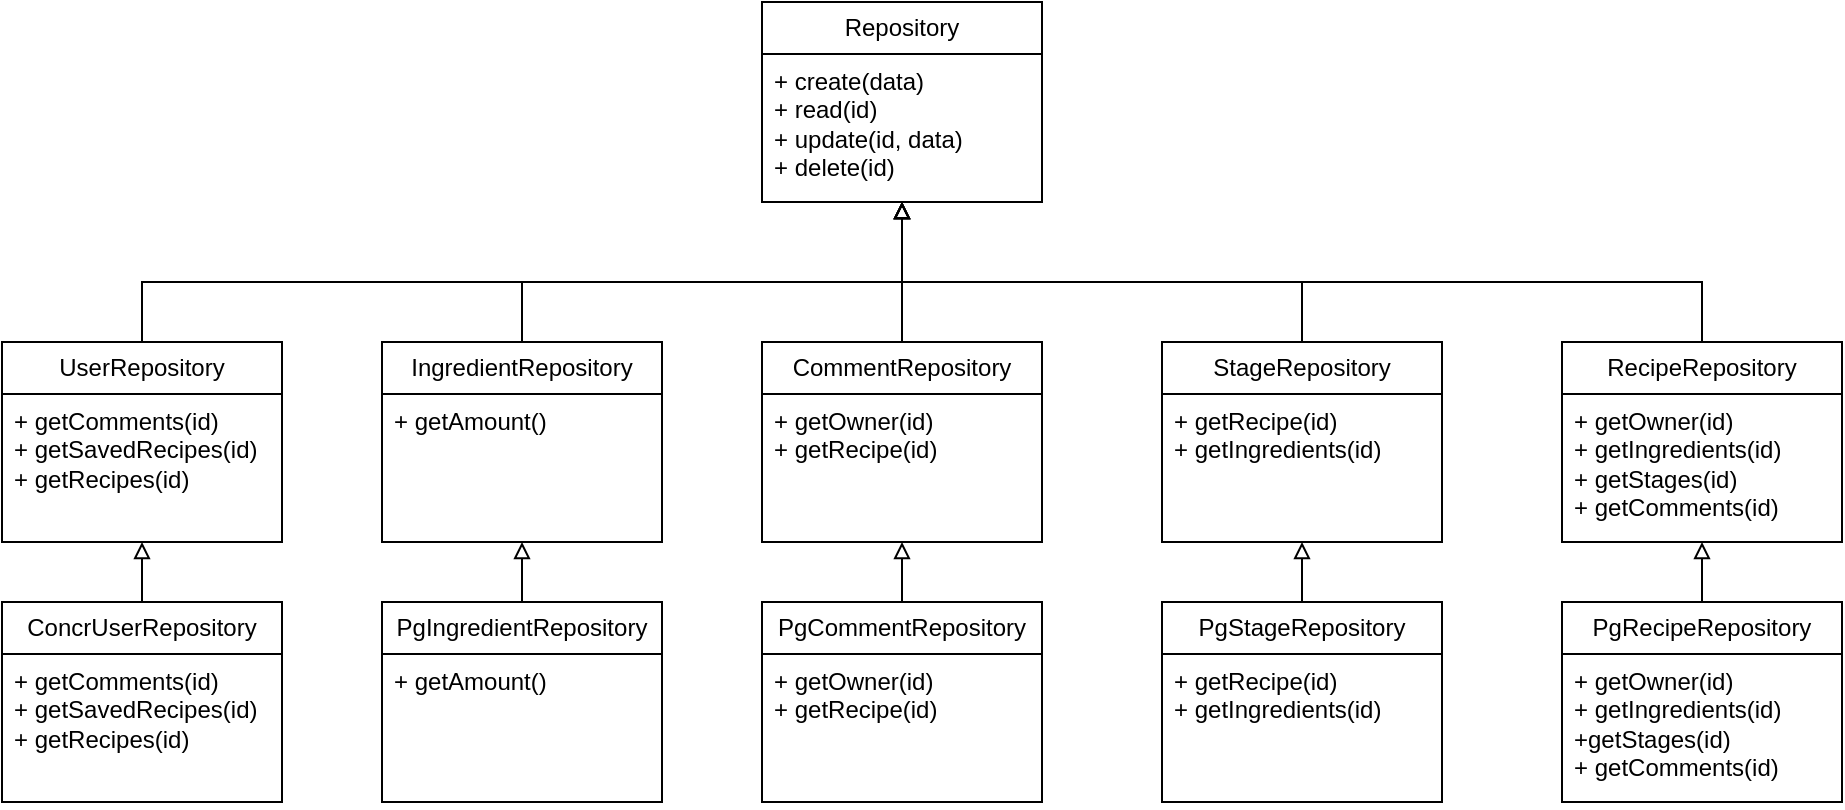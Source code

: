 <?xml version="1.0" encoding="UTF-8"?>
<mxfile version="21.7.5" type="google" pages="3">
  <diagram name="DATA ACCESS" id="vu02M_khNtXpJyODovqo">
    <mxGraphModel dx="2954" dy="1158" grid="1" gridSize="10" guides="1" tooltips="1" connect="1" arrows="1" fold="1" page="1" pageScale="1" pageWidth="827" pageHeight="1169" math="0" shadow="0">
      <root>
        <mxCell id="0" />
        <mxCell id="1" parent="0" />
        <mxCell id="zH-hl-s57sjCE2uMMub6-1" value="Repository" style="swimlane;fontStyle=0;childLayout=stackLayout;horizontal=1;startSize=26;fillColor=none;horizontalStack=0;resizeParent=1;resizeParentMax=0;resizeLast=0;collapsible=1;marginBottom=0;whiteSpace=wrap;html=1;" parent="1" vertex="1">
          <mxGeometry x="390" y="60" width="140" height="100" as="geometry" />
        </mxCell>
        <mxCell id="zH-hl-s57sjCE2uMMub6-2" value="+ create(data)&lt;br&gt;+ read(id)&lt;br&gt;+ update(id, data)&lt;br&gt;+ delete(id)" style="text;strokeColor=none;fillColor=none;align=left;verticalAlign=top;spacingLeft=4;spacingRight=4;overflow=hidden;rotatable=0;points=[[0,0.5],[1,0.5]];portConstraint=eastwest;whiteSpace=wrap;html=1;" parent="zH-hl-s57sjCE2uMMub6-1" vertex="1">
          <mxGeometry y="26" width="140" height="74" as="geometry" />
        </mxCell>
        <mxCell id="zH-hl-s57sjCE2uMMub6-49" style="edgeStyle=orthogonalEdgeStyle;rounded=0;orthogonalLoop=1;jettySize=auto;html=1;endArrow=block;endFill=0;" parent="1" source="zH-hl-s57sjCE2uMMub6-9" target="zH-hl-s57sjCE2uMMub6-1" edge="1">
          <mxGeometry relative="1" as="geometry">
            <Array as="points">
              <mxPoint x="80" y="200" />
              <mxPoint x="460" y="200" />
            </Array>
          </mxGeometry>
        </mxCell>
        <mxCell id="zH-hl-s57sjCE2uMMub6-9" value="UserRepository" style="swimlane;fontStyle=0;childLayout=stackLayout;horizontal=1;startSize=26;fillColor=none;horizontalStack=0;resizeParent=1;resizeParentMax=0;resizeLast=0;collapsible=1;marginBottom=0;whiteSpace=wrap;html=1;" parent="1" vertex="1">
          <mxGeometry x="10" y="230" width="140" height="100" as="geometry" />
        </mxCell>
        <mxCell id="zH-hl-s57sjCE2uMMub6-10" value="+ getComments(id)&lt;br&gt;+ getSavedRecipes(id)&lt;br&gt;+ getRecipes(id)" style="text;strokeColor=none;fillColor=none;align=left;verticalAlign=top;spacingLeft=4;spacingRight=4;overflow=hidden;rotatable=0;points=[[0,0.5],[1,0.5]];portConstraint=eastwest;whiteSpace=wrap;html=1;" parent="zH-hl-s57sjCE2uMMub6-9" vertex="1">
          <mxGeometry y="26" width="140" height="74" as="geometry" />
        </mxCell>
        <mxCell id="zH-hl-s57sjCE2uMMub6-51" style="edgeStyle=orthogonalEdgeStyle;rounded=0;orthogonalLoop=1;jettySize=auto;html=1;endArrow=block;endFill=0;" parent="1" source="zH-hl-s57sjCE2uMMub6-11" target="zH-hl-s57sjCE2uMMub6-1" edge="1">
          <mxGeometry relative="1" as="geometry" />
        </mxCell>
        <mxCell id="zH-hl-s57sjCE2uMMub6-11" value="CommentRepository" style="swimlane;fontStyle=0;childLayout=stackLayout;horizontal=1;startSize=26;fillColor=none;horizontalStack=0;resizeParent=1;resizeParentMax=0;resizeLast=0;collapsible=1;marginBottom=0;whiteSpace=wrap;html=1;" parent="1" vertex="1">
          <mxGeometry x="390" y="230" width="140" height="100" as="geometry" />
        </mxCell>
        <mxCell id="zH-hl-s57sjCE2uMMub6-12" value="+ getOwner(id)&lt;br&gt;+ getRecipe(id)" style="text;strokeColor=none;fillColor=none;align=left;verticalAlign=top;spacingLeft=4;spacingRight=4;overflow=hidden;rotatable=0;points=[[0,0.5],[1,0.5]];portConstraint=eastwest;whiteSpace=wrap;html=1;" parent="zH-hl-s57sjCE2uMMub6-11" vertex="1">
          <mxGeometry y="26" width="140" height="74" as="geometry" />
        </mxCell>
        <mxCell id="zH-hl-s57sjCE2uMMub6-53" style="edgeStyle=orthogonalEdgeStyle;rounded=0;orthogonalLoop=1;jettySize=auto;html=1;endArrow=block;endFill=0;" parent="1" source="zH-hl-s57sjCE2uMMub6-13" target="zH-hl-s57sjCE2uMMub6-1" edge="1">
          <mxGeometry relative="1" as="geometry">
            <Array as="points">
              <mxPoint x="860" y="200" />
              <mxPoint x="460" y="200" />
            </Array>
          </mxGeometry>
        </mxCell>
        <mxCell id="zH-hl-s57sjCE2uMMub6-13" value="RecipeRepository" style="swimlane;fontStyle=0;childLayout=stackLayout;horizontal=1;startSize=26;fillColor=none;horizontalStack=0;resizeParent=1;resizeParentMax=0;resizeLast=0;collapsible=1;marginBottom=0;whiteSpace=wrap;html=1;" parent="1" vertex="1">
          <mxGeometry x="790" y="230" width="140" height="100" as="geometry" />
        </mxCell>
        <mxCell id="zH-hl-s57sjCE2uMMub6-14" value="+ getOwner(id)&lt;br&gt;+ getIngredients(id)&lt;br&gt;+ getStages(id)&lt;br&gt;+ getComments(id)" style="text;strokeColor=none;fillColor=none;align=left;verticalAlign=top;spacingLeft=4;spacingRight=4;overflow=hidden;rotatable=0;points=[[0,0.5],[1,0.5]];portConstraint=eastwest;whiteSpace=wrap;html=1;" parent="zH-hl-s57sjCE2uMMub6-13" vertex="1">
          <mxGeometry y="26" width="140" height="74" as="geometry" />
        </mxCell>
        <mxCell id="zH-hl-s57sjCE2uMMub6-52" style="edgeStyle=orthogonalEdgeStyle;rounded=0;orthogonalLoop=1;jettySize=auto;html=1;endArrow=block;endFill=0;" parent="1" source="zH-hl-s57sjCE2uMMub6-15" target="zH-hl-s57sjCE2uMMub6-1" edge="1">
          <mxGeometry relative="1" as="geometry">
            <Array as="points">
              <mxPoint x="660" y="200" />
              <mxPoint x="460" y="200" />
            </Array>
          </mxGeometry>
        </mxCell>
        <mxCell id="zH-hl-s57sjCE2uMMub6-15" value="StageRepository" style="swimlane;fontStyle=0;childLayout=stackLayout;horizontal=1;startSize=26;fillColor=none;horizontalStack=0;resizeParent=1;resizeParentMax=0;resizeLast=0;collapsible=1;marginBottom=0;whiteSpace=wrap;html=1;" parent="1" vertex="1">
          <mxGeometry x="590" y="230" width="140" height="100" as="geometry" />
        </mxCell>
        <mxCell id="zH-hl-s57sjCE2uMMub6-16" value="+ getRecipe(id)&lt;br&gt;+ getIngredients(id)" style="text;strokeColor=none;fillColor=none;align=left;verticalAlign=top;spacingLeft=4;spacingRight=4;overflow=hidden;rotatable=0;points=[[0,0.5],[1,0.5]];portConstraint=eastwest;whiteSpace=wrap;html=1;" parent="zH-hl-s57sjCE2uMMub6-15" vertex="1">
          <mxGeometry y="26" width="140" height="74" as="geometry" />
        </mxCell>
        <mxCell id="zH-hl-s57sjCE2uMMub6-50" style="edgeStyle=orthogonalEdgeStyle;rounded=0;orthogonalLoop=1;jettySize=auto;html=1;endArrow=block;endFill=0;" parent="1" target="zH-hl-s57sjCE2uMMub6-1" edge="1">
          <mxGeometry relative="1" as="geometry">
            <Array as="points">
              <mxPoint x="270" y="200" />
              <mxPoint x="460" y="200" />
            </Array>
            <mxPoint x="270" y="230" as="sourcePoint" />
          </mxGeometry>
        </mxCell>
        <mxCell id="zH-hl-s57sjCE2uMMub6-44" style="edgeStyle=orthogonalEdgeStyle;rounded=0;orthogonalLoop=1;jettySize=auto;html=1;endArrow=block;endFill=0;" parent="1" source="zH-hl-s57sjCE2uMMub6-20" target="zH-hl-s57sjCE2uMMub6-10" edge="1">
          <mxGeometry relative="1" as="geometry">
            <Array as="points">
              <mxPoint x="80" y="320" />
              <mxPoint x="80" y="320" />
            </Array>
          </mxGeometry>
        </mxCell>
        <mxCell id="zH-hl-s57sjCE2uMMub6-20" value="ConcrUserRepository" style="swimlane;fontStyle=0;childLayout=stackLayout;horizontal=1;startSize=26;fillColor=none;horizontalStack=0;resizeParent=1;resizeParentMax=0;resizeLast=0;collapsible=1;marginBottom=0;whiteSpace=wrap;html=1;" parent="1" vertex="1">
          <mxGeometry x="10" y="360" width="140" height="100" as="geometry" />
        </mxCell>
        <mxCell id="zH-hl-s57sjCE2uMMub6-21" value="+ getComments(id)&lt;br&gt;+ getSavedRecipes(id)&lt;br&gt;+ getRecipes(id)" style="text;strokeColor=none;fillColor=none;align=left;verticalAlign=top;spacingLeft=4;spacingRight=4;overflow=hidden;rotatable=0;points=[[0,0.5],[1,0.5]];portConstraint=eastwest;whiteSpace=wrap;html=1;" parent="zH-hl-s57sjCE2uMMub6-20" vertex="1">
          <mxGeometry y="26" width="140" height="74" as="geometry" />
        </mxCell>
        <mxCell id="zH-hl-s57sjCE2uMMub6-46" style="edgeStyle=orthogonalEdgeStyle;rounded=0;orthogonalLoop=1;jettySize=auto;html=1;endArrow=block;endFill=0;" parent="1" source="zH-hl-s57sjCE2uMMub6-22" target="zH-hl-s57sjCE2uMMub6-11" edge="1">
          <mxGeometry relative="1" as="geometry" />
        </mxCell>
        <mxCell id="zH-hl-s57sjCE2uMMub6-22" value="PgCommentRepository" style="swimlane;fontStyle=0;childLayout=stackLayout;horizontal=1;startSize=26;fillColor=none;horizontalStack=0;resizeParent=1;resizeParentMax=0;resizeLast=0;collapsible=1;marginBottom=0;whiteSpace=wrap;html=1;" parent="1" vertex="1">
          <mxGeometry x="390" y="360" width="140" height="100" as="geometry" />
        </mxCell>
        <mxCell id="zH-hl-s57sjCE2uMMub6-23" value="+ getOwner(id)&lt;br&gt;+ getRecipe(id)" style="text;strokeColor=none;fillColor=none;align=left;verticalAlign=top;spacingLeft=4;spacingRight=4;overflow=hidden;rotatable=0;points=[[0,0.5],[1,0.5]];portConstraint=eastwest;whiteSpace=wrap;html=1;" parent="zH-hl-s57sjCE2uMMub6-22" vertex="1">
          <mxGeometry y="26" width="140" height="74" as="geometry" />
        </mxCell>
        <mxCell id="zH-hl-s57sjCE2uMMub6-48" style="edgeStyle=orthogonalEdgeStyle;rounded=0;orthogonalLoop=1;jettySize=auto;html=1;endArrow=block;endFill=0;" parent="1" source="zH-hl-s57sjCE2uMMub6-24" target="zH-hl-s57sjCE2uMMub6-13" edge="1">
          <mxGeometry relative="1" as="geometry" />
        </mxCell>
        <mxCell id="zH-hl-s57sjCE2uMMub6-24" value="PgRecipeRepository" style="swimlane;fontStyle=0;childLayout=stackLayout;horizontal=1;startSize=26;fillColor=none;horizontalStack=0;resizeParent=1;resizeParentMax=0;resizeLast=0;collapsible=1;marginBottom=0;whiteSpace=wrap;html=1;" parent="1" vertex="1">
          <mxGeometry x="790" y="360" width="140" height="100" as="geometry" />
        </mxCell>
        <mxCell id="zH-hl-s57sjCE2uMMub6-25" value="+ getOwner(id)&lt;br&gt;+ getIngredients(id)&lt;br&gt;+getStages(id)&lt;br&gt;+ getComments(id)" style="text;strokeColor=none;fillColor=none;align=left;verticalAlign=top;spacingLeft=4;spacingRight=4;overflow=hidden;rotatable=0;points=[[0,0.5],[1,0.5]];portConstraint=eastwest;whiteSpace=wrap;html=1;" parent="zH-hl-s57sjCE2uMMub6-24" vertex="1">
          <mxGeometry y="26" width="140" height="74" as="geometry" />
        </mxCell>
        <mxCell id="zH-hl-s57sjCE2uMMub6-47" style="edgeStyle=orthogonalEdgeStyle;rounded=0;orthogonalLoop=1;jettySize=auto;html=1;endArrow=block;endFill=0;" parent="1" source="zH-hl-s57sjCE2uMMub6-26" target="zH-hl-s57sjCE2uMMub6-15" edge="1">
          <mxGeometry relative="1" as="geometry" />
        </mxCell>
        <mxCell id="zH-hl-s57sjCE2uMMub6-26" value="PgStageRepository" style="swimlane;fontStyle=0;childLayout=stackLayout;horizontal=1;startSize=26;fillColor=none;horizontalStack=0;resizeParent=1;resizeParentMax=0;resizeLast=0;collapsible=1;marginBottom=0;whiteSpace=wrap;html=1;" parent="1" vertex="1">
          <mxGeometry x="590" y="360" width="140" height="100" as="geometry" />
        </mxCell>
        <mxCell id="zH-hl-s57sjCE2uMMub6-27" value="+ getRecipe(id)&lt;br&gt;+ getIngredients(id)" style="text;strokeColor=none;fillColor=none;align=left;verticalAlign=top;spacingLeft=4;spacingRight=4;overflow=hidden;rotatable=0;points=[[0,0.5],[1,0.5]];portConstraint=eastwest;whiteSpace=wrap;html=1;" parent="zH-hl-s57sjCE2uMMub6-26" vertex="1">
          <mxGeometry y="26" width="140" height="74" as="geometry" />
        </mxCell>
        <mxCell id="4WdK3cOppykI68Rjt5j2-4" value="IngredientRepository" style="swimlane;fontStyle=0;childLayout=stackLayout;horizontal=1;startSize=26;fillColor=none;horizontalStack=0;resizeParent=1;resizeParentMax=0;resizeLast=0;collapsible=1;marginBottom=0;whiteSpace=wrap;html=1;" parent="1" vertex="1">
          <mxGeometry x="200" y="230" width="140" height="100" as="geometry" />
        </mxCell>
        <mxCell id="4WdK3cOppykI68Rjt5j2-5" value="+ getAmount()" style="text;strokeColor=none;fillColor=none;align=left;verticalAlign=top;spacingLeft=4;spacingRight=4;overflow=hidden;rotatable=0;points=[[0,0.5],[1,0.5]];portConstraint=eastwest;whiteSpace=wrap;html=1;" parent="4WdK3cOppykI68Rjt5j2-4" vertex="1">
          <mxGeometry y="26" width="140" height="74" as="geometry" />
        </mxCell>
        <mxCell id="4WdK3cOppykI68Rjt5j2-6" style="edgeStyle=orthogonalEdgeStyle;rounded=0;orthogonalLoop=1;jettySize=auto;html=1;endArrow=block;endFill=0;" parent="1" source="4WdK3cOppykI68Rjt5j2-7" target="4WdK3cOppykI68Rjt5j2-4" edge="1">
          <mxGeometry relative="1" as="geometry" />
        </mxCell>
        <mxCell id="4WdK3cOppykI68Rjt5j2-7" value="PgIngredientRepository" style="swimlane;fontStyle=0;childLayout=stackLayout;horizontal=1;startSize=26;fillColor=none;horizontalStack=0;resizeParent=1;resizeParentMax=0;resizeLast=0;collapsible=1;marginBottom=0;whiteSpace=wrap;html=1;" parent="1" vertex="1">
          <mxGeometry x="200" y="360" width="140" height="100" as="geometry" />
        </mxCell>
        <mxCell id="4WdK3cOppykI68Rjt5j2-8" value="+ getAmount()" style="text;strokeColor=none;fillColor=none;align=left;verticalAlign=top;spacingLeft=4;spacingRight=4;overflow=hidden;rotatable=0;points=[[0,0.5],[1,0.5]];portConstraint=eastwest;whiteSpace=wrap;html=1;" parent="4WdK3cOppykI68Rjt5j2-7" vertex="1">
          <mxGeometry y="26" width="140" height="74" as="geometry" />
        </mxCell>
      </root>
    </mxGraphModel>
  </diagram>
  <diagram id="_Xg_rLfl4qthIhFbJcoG" name="BL">
    <mxGraphModel dx="5908" dy="4654" grid="1" gridSize="10" guides="1" tooltips="1" connect="1" arrows="1" fold="1" page="1" pageScale="1" pageWidth="827" pageHeight="1169" math="0" shadow="0">
      <root>
        <mxCell id="0" />
        <mxCell id="1" parent="0" />
        <mxCell id="9yDxX050dK1BgunFbRJA-2" style="edgeStyle=orthogonalEdgeStyle;rounded=0;orthogonalLoop=1;jettySize=auto;html=1;" parent="1" source="kLmQK3aNmbQoBDhcDFE5-11" target="ZHau7-XA9m3FoQPfLiS6-3" edge="1">
          <mxGeometry relative="1" as="geometry" />
        </mxCell>
        <mxCell id="9NYwtCjSVcRMbgy111g7-21" style="edgeStyle=orthogonalEdgeStyle;rounded=0;orthogonalLoop=1;jettySize=auto;html=1;" parent="1" source="kLmQK3aNmbQoBDhcDFE5-11" target="9NYwtCjSVcRMbgy111g7-1" edge="1">
          <mxGeometry relative="1" as="geometry" />
        </mxCell>
        <mxCell id="kLmQK3aNmbQoBDhcDFE5-11" value="AccountManager" style="swimlane;fontStyle=0;childLayout=stackLayout;horizontal=1;startSize=26;fillColor=#d5e8d4;horizontalStack=0;resizeParent=1;resizeParentMax=0;resizeLast=0;collapsible=1;marginBottom=0;whiteSpace=wrap;html=1;strokeColor=#82b366;" parent="1" vertex="1">
          <mxGeometry x="1150" y="-380" width="140" height="120" as="geometry" />
        </mxCell>
        <mxCell id="kLmQK3aNmbQoBDhcDFE5-12" value="+ register()&lt;br&gt;+ login()&lt;br&gt;+ logout()&lt;br&gt;+&amp;nbsp;getCurrentUserId&lt;span style=&quot;background-color: initial;&quot;&gt;()&lt;/span&gt;&lt;br&gt;+&amp;nbsp;clearUser&lt;span style=&quot;background-color: initial;&quot;&gt;()&lt;br&gt;&lt;/span&gt;+&amp;nbsp;clearUser()" style="text;strokeColor=none;fillColor=none;align=left;verticalAlign=top;spacingLeft=4;spacingRight=4;overflow=hidden;rotatable=0;points=[[0,0.5],[1,0.5]];portConstraint=eastwest;whiteSpace=wrap;html=1;" parent="kLmQK3aNmbQoBDhcDFE5-11" vertex="1">
          <mxGeometry y="26" width="140" height="94" as="geometry" />
        </mxCell>
        <mxCell id="9yDxX050dK1BgunFbRJA-4" style="edgeStyle=orthogonalEdgeStyle;rounded=0;orthogonalLoop=1;jettySize=auto;html=1;endArrow=block;endFill=0;" parent="1" source="kLmQK3aNmbQoBDhcDFE5-15" target="PFSRTSGY9kGlkX5CRD0X-3" edge="1">
          <mxGeometry relative="1" as="geometry">
            <Array as="points">
              <mxPoint x="910" y="-900" />
              <mxPoint x="650" y="-900" />
            </Array>
          </mxGeometry>
        </mxCell>
        <mxCell id="uFTzHvFljoeQ6lnNEnzW-34" style="edgeStyle=orthogonalEdgeStyle;rounded=0;orthogonalLoop=1;jettySize=auto;html=1;endArrow=none;endFill=0;startArrow=diamond;startFill=0;" parent="1" source="kLmQK3aNmbQoBDhcDFE5-15" target="uFTzHvFljoeQ6lnNEnzW-11" edge="1">
          <mxGeometry relative="1" as="geometry">
            <Array as="points">
              <mxPoint x="940" y="-1577" />
            </Array>
          </mxGeometry>
        </mxCell>
        <mxCell id="kLmQK3aNmbQoBDhcDFE5-15" value="ReceipeManager" style="swimlane;fontStyle=0;childLayout=stackLayout;horizontal=1;startSize=26;fillColor=#d5e8d4;horizontalStack=0;resizeParent=1;resizeParentMax=0;resizeLast=0;collapsible=1;marginBottom=0;whiteSpace=wrap;html=1;strokeColor=#82b366;" parent="1" vertex="1">
          <mxGeometry x="840" y="-844" width="160" height="250" as="geometry" />
        </mxCell>
        <mxCell id="kLmQK3aNmbQoBDhcDFE5-16" value="+ getPublishQueue()&lt;br&gt;+ publish()&lt;br style=&quot;border-color: var(--border-color);&quot;&gt;+ approvePublication()&lt;br style=&quot;border-color: var(--border-color);&quot;&gt;+ cancelRecipePublication()&lt;br style=&quot;border-color: var(--border-color);&quot;&gt;+ publish()&lt;br&gt;+&amp;nbsp;approvePublication()&lt;br&gt;+&amp;nbsp;cancelRecipePublication()&lt;br&gt;+&amp;nbsp;addToFavorite()&lt;br&gt;+&amp;nbsp;isInFavorite()&lt;br&gt;+&amp;nbsp;deleteFromFavorite()&lt;br&gt;+&amp;nbsp;isOwner()&lt;br&gt;+&amp;nbsp;addComment()&lt;br&gt;+&amp;nbsp;addStage()&lt;br&gt;+&amp;nbsp;isInPublishQueue()&lt;br&gt;+&amp;nbsp;isPublished()" style="text;strokeColor=none;fillColor=none;align=left;verticalAlign=top;spacingLeft=4;spacingRight=4;overflow=hidden;rotatable=0;points=[[0,0.5],[1,0.5]];portConstraint=eastwest;whiteSpace=wrap;html=1;" parent="kLmQK3aNmbQoBDhcDFE5-15" vertex="1">
          <mxGeometry y="26" width="160" height="224" as="geometry" />
        </mxCell>
        <mxCell id="ZHau7-XA9m3FoQPfLiS6-10" style="edgeStyle=orthogonalEdgeStyle;rounded=0;orthogonalLoop=1;jettySize=auto;html=1;" parent="1" source="kLmQK3aNmbQoBDhcDFE5-19" target="kLmQK3aNmbQoBDhcDFE5-16" edge="1">
          <mxGeometry relative="1" as="geometry">
            <Array as="points">
              <mxPoint x="920" y="-540" />
              <mxPoint x="920" y="-540" />
            </Array>
          </mxGeometry>
        </mxCell>
        <mxCell id="9NYwtCjSVcRMbgy111g7-25" style="edgeStyle=orthogonalEdgeStyle;rounded=0;orthogonalLoop=1;jettySize=auto;html=1;" parent="1" source="kLmQK3aNmbQoBDhcDFE5-19" target="9NYwtCjSVcRMbgy111g7-23" edge="1">
          <mxGeometry relative="1" as="geometry" />
        </mxCell>
        <mxCell id="kLmQK3aNmbQoBDhcDFE5-19" value="FeedManager" style="swimlane;fontStyle=0;childLayout=stackLayout;horizontal=1;startSize=26;fillColor=#d5e8d4;horizontalStack=0;resizeParent=1;resizeParentMax=0;resizeLast=0;collapsible=1;marginBottom=0;whiteSpace=wrap;html=1;strokeColor=#82b366;" parent="1" vertex="1">
          <mxGeometry x="850" y="-430" width="140" height="100" as="geometry" />
        </mxCell>
        <mxCell id="kLmQK3aNmbQoBDhcDFE5-20" value="+ getSortedByDate()" style="text;strokeColor=none;fillColor=none;align=left;verticalAlign=top;spacingLeft=4;spacingRight=4;overflow=hidden;rotatable=0;points=[[0,0.5],[1,0.5]];portConstraint=eastwest;whiteSpace=wrap;html=1;" parent="kLmQK3aNmbQoBDhcDFE5-19" vertex="1">
          <mxGeometry y="26" width="140" height="74" as="geometry" />
        </mxCell>
        <mxCell id="9yDxX050dK1BgunFbRJA-3" style="edgeStyle=orthogonalEdgeStyle;rounded=0;orthogonalLoop=1;jettySize=auto;html=1;endArrow=block;endFill=0;" parent="1" source="ZHau7-XA9m3FoQPfLiS6-3" target="PFSRTSGY9kGlkX5CRD0X-3" edge="1">
          <mxGeometry relative="1" as="geometry">
            <Array as="points">
              <mxPoint x="1160" y="-900" />
              <mxPoint x="650" y="-900" />
            </Array>
          </mxGeometry>
        </mxCell>
        <mxCell id="uFTzHvFljoeQ6lnNEnzW-33" style="edgeStyle=orthogonalEdgeStyle;rounded=0;orthogonalLoop=1;jettySize=auto;html=1;endArrow=none;endFill=0;startArrow=diamond;startFill=0;" parent="1" source="ZHau7-XA9m3FoQPfLiS6-3" target="uFTzHvFljoeQ6lnNEnzW-4" edge="1">
          <mxGeometry relative="1" as="geometry">
            <Array as="points">
              <mxPoint x="1190" y="-1540" />
            </Array>
          </mxGeometry>
        </mxCell>
        <mxCell id="ZHau7-XA9m3FoQPfLiS6-3" value="UserManager" style="swimlane;fontStyle=0;childLayout=stackLayout;horizontal=1;startSize=26;fillColor=#d5e8d4;horizontalStack=0;resizeParent=1;resizeParentMax=0;resizeLast=0;collapsible=1;marginBottom=0;whiteSpace=wrap;html=1;strokeColor=#82b366;" parent="1" vertex="1">
          <mxGeometry x="1120" y="-844" width="140" height="120" as="geometry" />
        </mxCell>
        <mxCell id="ZHau7-XA9m3FoQPfLiS6-4" value="+&amp;nbsp;getByLogin&lt;span style=&quot;background-color: initial;&quot;&gt;()&lt;/span&gt;&lt;br&gt;+&amp;nbsp;getSavedRecipes&lt;span style=&quot;background-color: initial;&quot;&gt;()&lt;/span&gt;&lt;br&gt;+&amp;nbsp;getOwnRecipes&lt;span style=&quot;background-color: initial;&quot;&gt;()&lt;br&gt;&lt;/span&gt;+&amp;nbsp;getPublishedRecipes()&lt;br&gt;+&amp;nbsp;changeRole()&lt;br&gt;+&amp;nbsp;isAdmin()" style="text;strokeColor=none;fillColor=none;align=left;verticalAlign=top;spacingLeft=4;spacingRight=4;overflow=hidden;rotatable=0;points=[[0,0.5],[1,0.5]];portConstraint=eastwest;whiteSpace=wrap;html=1;" parent="ZHau7-XA9m3FoQPfLiS6-3" vertex="1">
          <mxGeometry y="26" width="140" height="94" as="geometry" />
        </mxCell>
        <mxCell id="9yDxX050dK1BgunFbRJA-6" style="edgeStyle=orthogonalEdgeStyle;rounded=0;orthogonalLoop=1;jettySize=auto;html=1;endArrow=block;endFill=0;" parent="1" source="PFSRTSGY9kGlkX5CRD0X-1" target="PFSRTSGY9kGlkX5CRD0X-3" edge="1">
          <mxGeometry relative="1" as="geometry">
            <Array as="points">
              <mxPoint x="650" y="-870" />
              <mxPoint x="650" y="-870" />
            </Array>
          </mxGeometry>
        </mxCell>
        <mxCell id="9NYwtCjSVcRMbgy111g7-37" style="edgeStyle=orthogonalEdgeStyle;rounded=0;orthogonalLoop=1;jettySize=auto;html=1;" parent="1" source="PFSRTSGY9kGlkX5CRD0X-1" target="kLmQK3aNmbQoBDhcDFE5-12" edge="1">
          <mxGeometry relative="1" as="geometry">
            <Array as="points">
              <mxPoint x="660" y="-480" />
              <mxPoint x="1080" y="-480" />
              <mxPoint x="1080" y="-307" />
            </Array>
          </mxGeometry>
        </mxCell>
        <mxCell id="uFTzHvFljoeQ6lnNEnzW-35" style="edgeStyle=orthogonalEdgeStyle;rounded=0;orthogonalLoop=1;jettySize=auto;html=1;endArrow=none;endFill=0;startArrow=diamond;startFill=0;" parent="1" source="PFSRTSGY9kGlkX5CRD0X-1" target="uFTzHvFljoeQ6lnNEnzW-13" edge="1">
          <mxGeometry relative="1" as="geometry">
            <Array as="points">
              <mxPoint x="760" y="-787" />
              <mxPoint x="760" y="-1500" />
            </Array>
          </mxGeometry>
        </mxCell>
        <mxCell id="PFSRTSGY9kGlkX5CRD0X-1" value="StageManager" style="swimlane;fontStyle=0;childLayout=stackLayout;horizontal=1;startSize=26;fillColor=#d5e8d4;horizontalStack=0;resizeParent=1;resizeParentMax=0;resizeLast=0;collapsible=1;marginBottom=0;whiteSpace=wrap;html=1;strokeColor=#82b366;" parent="1" vertex="1">
          <mxGeometry x="590" y="-844" width="140" height="114" as="geometry" />
        </mxCell>
        <mxCell id="PFSRTSGY9kGlkX5CRD0X-3" value="ICRUDManager" style="swimlane;fontStyle=0;childLayout=stackLayout;horizontal=1;startSize=26;fillColor=#d5e8d4;horizontalStack=0;resizeParent=1;resizeParentMax=0;resizeLast=0;collapsible=1;marginBottom=0;whiteSpace=wrap;html=1;strokeColor=#82b366;" parent="1" vertex="1">
          <mxGeometry x="580" y="-1090" width="140" height="170" as="geometry" />
        </mxCell>
        <mxCell id="PFSRTSGY9kGlkX5CRD0X-4" value="+ registerRepository()&lt;br&gt;+ create()&lt;br style=&quot;border-color: var(--border-color);&quot;&gt;+ read()&lt;br style=&quot;border-color: var(--border-color);&quot;&gt;+ update()&lt;br style=&quot;border-color: var(--border-color);&quot;&gt;+ delete()&lt;br&gt;+ getAll()&lt;br&gt;+ isExists()&lt;br&gt;+&amp;nbsp;isExist()&lt;br&gt;+ validate()" style="text;strokeColor=none;fillColor=none;align=left;verticalAlign=top;spacingLeft=4;spacingRight=4;overflow=hidden;rotatable=0;points=[[0,0.5],[1,0.5]];portConstraint=eastwest;whiteSpace=wrap;html=1;" parent="PFSRTSGY9kGlkX5CRD0X-3" vertex="1">
          <mxGeometry y="26" width="140" height="144" as="geometry" />
        </mxCell>
        <mxCell id="9yDxX050dK1BgunFbRJA-5" style="edgeStyle=orthogonalEdgeStyle;rounded=0;orthogonalLoop=1;jettySize=auto;html=1;endArrow=block;endFill=0;" parent="1" source="5Wd-P0CVu8fJwyWM_jCI-4" target="PFSRTSGY9kGlkX5CRD0X-3" edge="1">
          <mxGeometry relative="1" as="geometry">
            <Array as="points">
              <mxPoint x="450" y="-900" />
              <mxPoint x="650" y="-900" />
            </Array>
          </mxGeometry>
        </mxCell>
        <mxCell id="9NYwtCjSVcRMbgy111g7-22" style="edgeStyle=orthogonalEdgeStyle;rounded=0;orthogonalLoop=1;jettySize=auto;html=1;" parent="1" source="5Wd-P0CVu8fJwyWM_jCI-4" target="9NYwtCjSVcRMbgy111g7-7" edge="1">
          <mxGeometry relative="1" as="geometry">
            <Array as="points">
              <mxPoint x="430" y="-250" />
              <mxPoint x="370" y="-250" />
            </Array>
          </mxGeometry>
        </mxCell>
        <mxCell id="9NYwtCjSVcRMbgy111g7-38" style="edgeStyle=orthogonalEdgeStyle;rounded=0;orthogonalLoop=1;jettySize=auto;html=1;" parent="1" source="5Wd-P0CVu8fJwyWM_jCI-4" target="kLmQK3aNmbQoBDhcDFE5-12" edge="1">
          <mxGeometry relative="1" as="geometry">
            <Array as="points">
              <mxPoint x="450" y="-460" />
              <mxPoint x="1080" y="-460" />
              <mxPoint x="1080" y="-307" />
            </Array>
          </mxGeometry>
        </mxCell>
        <mxCell id="uFTzHvFljoeQ6lnNEnzW-36" style="edgeStyle=orthogonalEdgeStyle;rounded=0;orthogonalLoop=1;jettySize=auto;html=1;endArrow=none;endFill=0;startArrow=diamond;startFill=0;" parent="1" source="5Wd-P0CVu8fJwyWM_jCI-4" target="uFTzHvFljoeQ6lnNEnzW-7" edge="1">
          <mxGeometry relative="1" as="geometry">
            <Array as="points">
              <mxPoint x="480" y="-1160" />
              <mxPoint x="480" y="-1160" />
            </Array>
          </mxGeometry>
        </mxCell>
        <mxCell id="5Wd-P0CVu8fJwyWM_jCI-4" value="CommentManager" style="swimlane;fontStyle=0;childLayout=stackLayout;horizontal=1;startSize=26;fillColor=#d5e8d4;horizontalStack=0;resizeParent=1;resizeParentMax=0;resizeLast=0;collapsible=1;marginBottom=0;whiteSpace=wrap;html=1;strokeColor=#82b366;" parent="1" vertex="1">
          <mxGeometry x="380" y="-844" width="140" height="114" as="geometry" />
        </mxCell>
        <mxCell id="9yDxX050dK1BgunFbRJA-7" style="edgeStyle=orthogonalEdgeStyle;rounded=0;orthogonalLoop=1;jettySize=auto;html=1;endArrow=block;endFill=0;" parent="1" source="9NYwtCjSVcRMbgy111g7-26" target="PFSRTSGY9kGlkX5CRD0X-3" edge="1">
          <mxGeometry relative="1" as="geometry">
            <Array as="points">
              <mxPoint x="260" y="-900" />
              <mxPoint x="650" y="-900" />
            </Array>
            <mxPoint x="260" y="-844" as="sourcePoint" />
          </mxGeometry>
        </mxCell>
        <mxCell id="9NYwtCjSVcRMbgy111g7-1" value="User" style="swimlane;fontStyle=0;childLayout=stackLayout;horizontal=1;startSize=26;fillColor=#d5e8d4;horizontalStack=0;resizeParent=1;resizeParentMax=0;resizeLast=0;collapsible=1;marginBottom=0;whiteSpace=wrap;html=1;strokeColor=#82b366;" parent="1" vertex="1">
          <mxGeometry x="1150" y="-130" width="140" height="100" as="geometry" />
        </mxCell>
        <mxCell id="9NYwtCjSVcRMbgy111g7-2" value="+ id : int&lt;br&gt;+ login : str&lt;br&gt;+ password : str&lt;br&gt;+ is_admin : bool" style="text;strokeColor=none;fillColor=none;align=left;verticalAlign=top;spacingLeft=4;spacingRight=4;overflow=hidden;rotatable=0;points=[[0,0.5],[1,0.5]];portConstraint=eastwest;whiteSpace=wrap;html=1;" parent="9NYwtCjSVcRMbgy111g7-1" vertex="1">
          <mxGeometry y="26" width="140" height="74" as="geometry" />
        </mxCell>
        <mxCell id="9NYwtCjSVcRMbgy111g7-3" value="Ingredient" style="swimlane;fontStyle=0;childLayout=stackLayout;horizontal=1;startSize=26;fillColor=#d5e8d4;horizontalStack=0;resizeParent=1;resizeParentMax=0;resizeLast=0;collapsible=1;marginBottom=0;whiteSpace=wrap;html=1;strokeColor=#82b366;" parent="1" vertex="1">
          <mxGeometry x="130" y="-40" width="140" height="100" as="geometry" />
        </mxCell>
        <mxCell id="9NYwtCjSVcRMbgy111g7-4" value="+ name : str&lt;br&gt;+ type : enum&lt;br&gt;+ nutritional_value : int" style="text;strokeColor=#82b366;fillColor=#d5e8d4;align=left;verticalAlign=top;spacingLeft=4;spacingRight=4;overflow=hidden;rotatable=0;points=[[0,0.5],[1,0.5]];portConstraint=eastwest;whiteSpace=wrap;html=1;" parent="9NYwtCjSVcRMbgy111g7-3" vertex="1">
          <mxGeometry y="26" width="140" height="74" as="geometry" />
        </mxCell>
        <mxCell id="9NYwtCjSVcRMbgy111g7-5" value="Stage" style="swimlane;fontStyle=0;childLayout=stackLayout;horizontal=1;startSize=26;fillColor=#d5e8d4;horizontalStack=0;resizeParent=1;resizeParentMax=0;resizeLast=0;collapsible=1;marginBottom=0;whiteSpace=wrap;html=1;strokeColor=#82b366;" parent="1" vertex="1">
          <mxGeometry x="500" y="-150" width="150" height="100" as="geometry" />
        </mxCell>
        <mxCell id="9NYwtCjSVcRMbgy111g7-6" value="+ id : int&lt;br&gt;+ time : time&lt;br&gt;+ description : str&lt;br&gt;+ ingredients : Ingredient" style="text;strokeColor=none;fillColor=none;align=left;verticalAlign=top;spacingLeft=4;spacingRight=4;overflow=hidden;rotatable=0;points=[[0,0.5],[1,0.5]];portConstraint=eastwest;whiteSpace=wrap;html=1;" parent="9NYwtCjSVcRMbgy111g7-5" vertex="1">
          <mxGeometry y="26" width="150" height="74" as="geometry" />
        </mxCell>
        <mxCell id="9NYwtCjSVcRMbgy111g7-7" value="Comment" style="swimlane;fontStyle=0;childLayout=stackLayout;horizontal=1;startSize=26;fillColor=#d5e8d4;horizontalStack=0;resizeParent=1;resizeParentMax=0;resizeLast=0;collapsible=1;marginBottom=0;whiteSpace=wrap;html=1;strokeColor=#82b366;" parent="1" vertex="1">
          <mxGeometry x="300" y="-40" width="140" height="100" as="geometry" />
        </mxCell>
        <mxCell id="9NYwtCjSVcRMbgy111g7-8" value="+ id : int&lt;br&gt;+ date : date&lt;br&gt;+ texownert : str&lt;br&gt;+ owner : User" style="text;strokeColor=none;fillColor=none;align=left;verticalAlign=top;spacingLeft=4;spacingRight=4;overflow=hidden;rotatable=0;points=[[0,0.5],[1,0.5]];portConstraint=eastwest;whiteSpace=wrap;html=1;" parent="9NYwtCjSVcRMbgy111g7-7" vertex="1">
          <mxGeometry y="26" width="140" height="74" as="geometry" />
        </mxCell>
        <mxCell id="9NYwtCjSVcRMbgy111g7-9" value="Receipes" style="swimlane;fontStyle=0;childLayout=stackLayout;horizontal=1;startSize=26;fillColor=#d5e8d4;horizontalStack=0;resizeParent=1;resizeParentMax=0;resizeLast=0;collapsible=1;marginBottom=0;whiteSpace=wrap;html=1;strokeColor=#82b366;" parent="1" vertex="1">
          <mxGeometry x="730" y="-130" width="150" height="210" as="geometry" />
        </mxCell>
        <mxCell id="9NYwtCjSVcRMbgy111g7-10" value="+ id : int&lt;br&gt;+ name : str&lt;br&gt;+ description : str&lt;br&gt;+ time : time&lt;br&gt;+ serv_num : int&lt;br&gt;+ pfc : PFC&lt;br&gt;+ date : date&lt;br&gt;+ published : bool&lt;br&gt;+ stages : Stage&lt;br&gt;+ comments : Comment&lt;br&gt;+ owner : User&lt;br&gt;+ ingredients : Ingredient" style="text;strokeColor=none;fillColor=none;align=left;verticalAlign=top;spacingLeft=4;spacingRight=4;overflow=hidden;rotatable=0;points=[[0,0.5],[1,0.5]];portConstraint=eastwest;whiteSpace=wrap;html=1;" parent="9NYwtCjSVcRMbgy111g7-9" vertex="1">
          <mxGeometry y="26" width="150" height="184" as="geometry" />
        </mxCell>
        <mxCell id="9NYwtCjSVcRMbgy111g7-11" style="edgeStyle=orthogonalEdgeStyle;rounded=0;orthogonalLoop=1;jettySize=auto;html=1;startArrow=diamond;startFill=0;" parent="1" source="9NYwtCjSVcRMbgy111g7-6" target="9NYwtCjSVcRMbgy111g7-3" edge="1">
          <mxGeometry relative="1" as="geometry">
            <Array as="points">
              <mxPoint x="470" y="-70" />
              <mxPoint x="470" y="-100" />
            </Array>
          </mxGeometry>
        </mxCell>
        <mxCell id="9NYwtCjSVcRMbgy111g7-12" style="edgeStyle=orthogonalEdgeStyle;rounded=0;orthogonalLoop=1;jettySize=auto;html=1;startArrow=diamond;startFill=0;" parent="1" source="9NYwtCjSVcRMbgy111g7-10" target="9NYwtCjSVcRMbgy111g7-5" edge="1">
          <mxGeometry relative="1" as="geometry">
            <Array as="points">
              <mxPoint x="685" y="20" />
              <mxPoint x="685" y="-100" />
            </Array>
          </mxGeometry>
        </mxCell>
        <mxCell id="9NYwtCjSVcRMbgy111g7-13" style="edgeStyle=orthogonalEdgeStyle;rounded=0;orthogonalLoop=1;jettySize=auto;html=1;startArrow=diamond;startFill=0;" parent="1" source="9NYwtCjSVcRMbgy111g7-10" target="9NYwtCjSVcRMbgy111g7-7" edge="1">
          <mxGeometry relative="1" as="geometry">
            <Array as="points">
              <mxPoint x="670" y="40" />
              <mxPoint x="670" y="40" />
            </Array>
          </mxGeometry>
        </mxCell>
        <mxCell id="9NYwtCjSVcRMbgy111g7-14" style="edgeStyle=orthogonalEdgeStyle;rounded=0;orthogonalLoop=1;jettySize=auto;html=1;startArrow=diamond;startFill=0;" parent="1" source="9NYwtCjSVcRMbgy111g7-10" target="9NYwtCjSVcRMbgy111g7-1" edge="1">
          <mxGeometry relative="1" as="geometry">
            <Array as="points">
              <mxPoint x="895" y="50" />
              <mxPoint x="895" y="30" />
            </Array>
          </mxGeometry>
        </mxCell>
        <mxCell id="9NYwtCjSVcRMbgy111g7-15" value="PFC" style="swimlane;fontStyle=0;childLayout=stackLayout;horizontal=1;startSize=26;fillColor=#d5e8d4;horizontalStack=0;resizeParent=1;resizeParentMax=0;resizeLast=0;collapsible=1;marginBottom=0;whiteSpace=wrap;html=1;strokeColor=#82b366;" parent="1" vertex="1">
          <mxGeometry x="930" y="-130" width="140" height="100" as="geometry" />
        </mxCell>
        <mxCell id="9NYwtCjSVcRMbgy111g7-16" value="+ protein : int&lt;br&gt;+ fat : int&lt;br&gt;+ carbon : int" style="text;strokeColor=none;fillColor=none;align=left;verticalAlign=top;spacingLeft=4;spacingRight=4;overflow=hidden;rotatable=0;points=[[0,0.5],[1,0.5]];portConstraint=eastwest;whiteSpace=wrap;html=1;" parent="9NYwtCjSVcRMbgy111g7-15" vertex="1">
          <mxGeometry y="26" width="140" height="74" as="geometry" />
        </mxCell>
        <mxCell id="9NYwtCjSVcRMbgy111g7-17" style="edgeStyle=orthogonalEdgeStyle;rounded=0;orthogonalLoop=1;jettySize=auto;html=1;startArrow=diamond;startFill=0;" parent="1" source="9NYwtCjSVcRMbgy111g7-10" target="9NYwtCjSVcRMbgy111g7-3" edge="1">
          <mxGeometry relative="1" as="geometry">
            <Array as="points">
              <mxPoint x="460" y="70" />
              <mxPoint x="460" y="-80" />
              <mxPoint x="200" y="-80" />
            </Array>
          </mxGeometry>
        </mxCell>
        <mxCell id="9NYwtCjSVcRMbgy111g7-18" style="edgeStyle=orthogonalEdgeStyle;rounded=0;orthogonalLoop=1;jettySize=auto;html=1;startArrow=diamond;startFill=0;" parent="1" source="9NYwtCjSVcRMbgy111g7-8" target="9NYwtCjSVcRMbgy111g7-1" edge="1">
          <mxGeometry relative="1" as="geometry">
            <Array as="points">
              <mxPoint x="370" y="120" />
              <mxPoint x="1220" y="120" />
            </Array>
          </mxGeometry>
        </mxCell>
        <mxCell id="9NYwtCjSVcRMbgy111g7-19" style="edgeStyle=orthogonalEdgeStyle;rounded=0;orthogonalLoop=1;jettySize=auto;html=1;startArrow=diamond;startFill=0;" parent="1" source="9NYwtCjSVcRMbgy111g7-10" target="9NYwtCjSVcRMbgy111g7-15" edge="1">
          <mxGeometry relative="1" as="geometry">
            <Array as="points">
              <mxPoint x="900" y="-20" />
              <mxPoint x="900" y="-80" />
            </Array>
          </mxGeometry>
        </mxCell>
        <mxCell id="9NYwtCjSVcRMbgy111g7-23" value="ReceipesPrewiew" style="swimlane;fontStyle=0;childLayout=stackLayout;horizontal=1;startSize=26;fillColor=#d5e8d4;horizontalStack=0;resizeParent=1;resizeParentMax=0;resizeLast=0;collapsible=1;marginBottom=0;whiteSpace=wrap;html=1;strokeColor=#82b366;" parent="1" vertex="1">
          <mxGeometry x="845" y="-280" width="150" height="120" as="geometry" />
        </mxCell>
        <mxCell id="9NYwtCjSVcRMbgy111g7-24" value="+ id : int&lt;br&gt;+ name : str&lt;br&gt;+ description : str&lt;br&gt;+ time : time&lt;br&gt;+ serv_num : int&lt;br&gt;" style="text;strokeColor=none;fillColor=none;align=left;verticalAlign=top;spacingLeft=4;spacingRight=4;overflow=hidden;rotatable=0;points=[[0,0.5],[1,0.5]];portConstraint=eastwest;whiteSpace=wrap;html=1;" parent="9NYwtCjSVcRMbgy111g7-23" vertex="1">
          <mxGeometry y="26" width="150" height="94" as="geometry" />
        </mxCell>
        <mxCell id="9NYwtCjSVcRMbgy111g7-39" style="edgeStyle=orthogonalEdgeStyle;rounded=0;orthogonalLoop=1;jettySize=auto;html=1;" parent="1" source="9NYwtCjSVcRMbgy111g7-26" target="kLmQK3aNmbQoBDhcDFE5-11" edge="1">
          <mxGeometry relative="1" as="geometry">
            <Array as="points">
              <mxPoint x="260" y="-500" />
              <mxPoint x="1080" y="-500" />
              <mxPoint x="1080" y="-330" />
            </Array>
          </mxGeometry>
        </mxCell>
        <mxCell id="uFTzHvFljoeQ6lnNEnzW-37" style="edgeStyle=orthogonalEdgeStyle;rounded=0;orthogonalLoop=1;jettySize=auto;html=1;endArrow=none;endFill=0;startArrow=diamond;startFill=0;" parent="1" source="9NYwtCjSVcRMbgy111g7-26" target="uFTzHvFljoeQ6lnNEnzW-28" edge="1">
          <mxGeometry relative="1" as="geometry">
            <Array as="points">
              <mxPoint x="290" y="-1230" />
              <mxPoint x="290" y="-1230" />
            </Array>
          </mxGeometry>
        </mxCell>
        <mxCell id="9NYwtCjSVcRMbgy111g7-26" value="IngredientManager" style="swimlane;fontStyle=0;childLayout=stackLayout;horizontal=1;startSize=26;fillColor=#d5e8d4;horizontalStack=0;resizeParent=1;resizeParentMax=0;resizeLast=0;collapsible=1;marginBottom=0;whiteSpace=wrap;html=1;strokeColor=#82b366;" parent="1" vertex="1">
          <mxGeometry x="190" y="-842" width="140" height="110" as="geometry" />
        </mxCell>
        <mxCell id="9NYwtCjSVcRMbgy111g7-27" value="+ findByName()" style="text;strokeColor=none;fillColor=none;align=left;verticalAlign=top;spacingLeft=4;spacingRight=4;overflow=hidden;rotatable=0;points=[[0,0.5],[1,0.5]];portConstraint=eastwest;whiteSpace=wrap;html=1;" parent="9NYwtCjSVcRMbgy111g7-26" vertex="1">
          <mxGeometry y="26" width="140" height="84" as="geometry" />
        </mxCell>
        <mxCell id="9NYwtCjSVcRMbgy111g7-28" style="edgeStyle=orthogonalEdgeStyle;rounded=0;orthogonalLoop=1;jettySize=auto;html=1;" parent="1" source="kLmQK3aNmbQoBDhcDFE5-16" target="9NYwtCjSVcRMbgy111g7-7" edge="1">
          <mxGeometry relative="1" as="geometry">
            <Array as="points">
              <mxPoint x="770" y="-711" />
              <mxPoint x="770" y="-250" />
              <mxPoint x="370" y="-250" />
            </Array>
          </mxGeometry>
        </mxCell>
        <mxCell id="9NYwtCjSVcRMbgy111g7-29" style="edgeStyle=orthogonalEdgeStyle;rounded=0;orthogonalLoop=1;jettySize=auto;html=1;" parent="1" source="kLmQK3aNmbQoBDhcDFE5-16" target="9NYwtCjSVcRMbgy111g7-9" edge="1">
          <mxGeometry relative="1" as="geometry">
            <Array as="points">
              <mxPoint x="800" y="-711" />
            </Array>
          </mxGeometry>
        </mxCell>
        <mxCell id="9NYwtCjSVcRMbgy111g7-30" style="edgeStyle=orthogonalEdgeStyle;rounded=0;orthogonalLoop=1;jettySize=auto;html=1;" parent="1" source="kLmQK3aNmbQoBDhcDFE5-16" target="9NYwtCjSVcRMbgy111g7-23" edge="1">
          <mxGeometry relative="1" as="geometry">
            <Array as="points">
              <mxPoint x="820" y="-711" />
              <mxPoint x="820" y="-220" />
            </Array>
          </mxGeometry>
        </mxCell>
        <mxCell id="9NYwtCjSVcRMbgy111g7-31" style="edgeStyle=orthogonalEdgeStyle;rounded=0;orthogonalLoop=1;jettySize=auto;html=1;" parent="1" source="kLmQK3aNmbQoBDhcDFE5-16" target="9NYwtCjSVcRMbgy111g7-5" edge="1">
          <mxGeometry relative="1" as="geometry">
            <Array as="points">
              <mxPoint x="790" y="-711" />
              <mxPoint x="790" y="-370" />
              <mxPoint x="575" y="-370" />
            </Array>
          </mxGeometry>
        </mxCell>
        <mxCell id="9NYwtCjSVcRMbgy111g7-35" style="edgeStyle=orthogonalEdgeStyle;rounded=0;orthogonalLoop=1;jettySize=auto;html=1;" parent="1" source="kLmQK3aNmbQoBDhcDFE5-16" target="ZHau7-XA9m3FoQPfLiS6-3" edge="1">
          <mxGeometry relative="1" as="geometry" />
        </mxCell>
        <mxCell id="9NYwtCjSVcRMbgy111g7-36" style="edgeStyle=orthogonalEdgeStyle;rounded=0;orthogonalLoop=1;jettySize=auto;html=1;" parent="1" source="kLmQK3aNmbQoBDhcDFE5-16" target="kLmQK3aNmbQoBDhcDFE5-12" edge="1">
          <mxGeometry relative="1" as="geometry">
            <Array as="points">
              <mxPoint x="1080" y="-706" />
              <mxPoint x="1080" y="-307" />
            </Array>
          </mxGeometry>
        </mxCell>
        <mxCell id="uFTzHvFljoeQ6lnNEnzW-1" value="IRepository" style="swimlane;fontStyle=0;childLayout=stackLayout;horizontal=1;startSize=26;fillColor=#d5e8d4;horizontalStack=0;resizeParent=1;resizeParentMax=0;resizeLast=0;collapsible=1;marginBottom=0;whiteSpace=wrap;html=1;strokeColor=#82b366;" parent="1" vertex="1">
          <mxGeometry x="580" y="-1370" width="140" height="100" as="geometry" />
        </mxCell>
        <mxCell id="uFTzHvFljoeQ6lnNEnzW-2" value="+ create(data)&lt;br&gt;+ read(id)&lt;br&gt;+ update(id, data)&lt;br&gt;+ delete(id)" style="text;strokeColor=none;fillColor=none;align=left;verticalAlign=top;spacingLeft=4;spacingRight=4;overflow=hidden;rotatable=0;points=[[0,0.5],[1,0.5]];portConstraint=eastwest;whiteSpace=wrap;html=1;" parent="uFTzHvFljoeQ6lnNEnzW-1" vertex="1">
          <mxGeometry y="26" width="140" height="74" as="geometry" />
        </mxCell>
        <mxCell id="uFTzHvFljoeQ6lnNEnzW-3" style="edgeStyle=orthogonalEdgeStyle;rounded=0;orthogonalLoop=1;jettySize=auto;html=1;endArrow=block;endFill=0;" parent="1" source="uFTzHvFljoeQ6lnNEnzW-4" target="uFTzHvFljoeQ6lnNEnzW-1" edge="1">
          <mxGeometry relative="1" as="geometry">
            <Array as="points">
              <mxPoint x="1060" y="-1420" />
              <mxPoint x="650" y="-1420" />
            </Array>
          </mxGeometry>
        </mxCell>
        <mxCell id="uFTzHvFljoeQ6lnNEnzW-4" value="IUserRepository" style="swimlane;fontStyle=0;childLayout=stackLayout;horizontal=1;startSize=26;fillColor=#d5e8d4;horizontalStack=0;resizeParent=1;resizeParentMax=0;resizeLast=0;collapsible=1;marginBottom=0;whiteSpace=wrap;html=1;strokeColor=#82b366;" parent="1" vertex="1">
          <mxGeometry x="990" y="-1610" width="140" height="140" as="geometry" />
        </mxCell>
        <mxCell id="uFTzHvFljoeQ6lnNEnzW-5" value="+&amp;nbsp;isLoginNotExist&lt;span style=&quot;background-color: initial;&quot;&gt;()&lt;/span&gt;&lt;br&gt;+&amp;nbsp;changeRole()&lt;br&gt;+&amp;nbsp;isAdmin()&lt;br&gt;+&amp;nbsp;getByLogin()&lt;br&gt;+&amp;nbsp;getSavedRecipes()&lt;br&gt;+&amp;nbsp;getOwnRecipes()&lt;br&gt;+&amp;nbsp;getPublishedRecipes()" style="text;strokeColor=none;fillColor=none;align=left;verticalAlign=top;spacingLeft=4;spacingRight=4;overflow=hidden;rotatable=0;points=[[0,0.5],[1,0.5]];portConstraint=eastwest;whiteSpace=wrap;html=1;" parent="uFTzHvFljoeQ6lnNEnzW-4" vertex="1">
          <mxGeometry y="26" width="140" height="114" as="geometry" />
        </mxCell>
        <mxCell id="uFTzHvFljoeQ6lnNEnzW-6" style="edgeStyle=orthogonalEdgeStyle;rounded=0;orthogonalLoop=1;jettySize=auto;html=1;endArrow=block;endFill=0;" parent="1" source="uFTzHvFljoeQ6lnNEnzW-7" target="uFTzHvFljoeQ6lnNEnzW-1" edge="1">
          <mxGeometry relative="1" as="geometry">
            <Array as="points">
              <mxPoint x="450" y="-1420" />
              <mxPoint x="650" y="-1420" />
            </Array>
          </mxGeometry>
        </mxCell>
        <mxCell id="uFTzHvFljoeQ6lnNEnzW-7" value="ICommentRepository" style="swimlane;fontStyle=0;childLayout=stackLayout;horizontal=1;startSize=26;fillColor=#d5e8d4;horizontalStack=0;resizeParent=1;resizeParentMax=0;resizeLast=0;collapsible=1;marginBottom=0;whiteSpace=wrap;html=1;strokeColor=#82b366;" parent="1" vertex="1">
          <mxGeometry x="380" y="-1550" width="140" height="100" as="geometry" />
        </mxCell>
        <mxCell id="uFTzHvFljoeQ6lnNEnzW-9" style="edgeStyle=orthogonalEdgeStyle;rounded=0;orthogonalLoop=1;jettySize=auto;html=1;endArrow=block;endFill=0;" parent="1" source="uFTzHvFljoeQ6lnNEnzW-10" target="uFTzHvFljoeQ6lnNEnzW-1" edge="1">
          <mxGeometry relative="1" as="geometry">
            <Array as="points">
              <mxPoint x="850" y="-1420" />
              <mxPoint x="650" y="-1420" />
            </Array>
          </mxGeometry>
        </mxCell>
        <mxCell id="uFTzHvFljoeQ6lnNEnzW-10" value="IRecipeRepository" style="swimlane;fontStyle=0;childLayout=stackLayout;horizontal=1;startSize=26;fillColor=#d5e8d4;horizontalStack=0;resizeParent=1;resizeParentMax=0;resizeLast=0;collapsible=1;marginBottom=0;whiteSpace=wrap;html=1;strokeColor=#82b366;" parent="1" vertex="1">
          <mxGeometry x="780" y="-1710" width="140" height="240" as="geometry" />
        </mxCell>
        <mxCell id="uFTzHvFljoeQ6lnNEnzW-11" value="+&amp;nbsp;getAllPreview&lt;span style=&quot;background-color: initial;&quot;&gt;()&lt;/span&gt;&lt;br&gt;+&amp;nbsp;getOwnerID&lt;span style=&quot;background-color: initial;&quot;&gt;()&lt;/span&gt;&lt;br&gt;+&amp;nbsp;addToFavorite&lt;span style=&quot;background-color: initial;&quot;&gt;()&lt;/span&gt;&lt;br&gt;+&amp;nbsp;deleteFromFavorite&lt;span style=&quot;background-color: initial;&quot;&gt;()&lt;br&gt;&lt;/span&gt;+&amp;nbsp;isInFavorite()&lt;br&gt;+&amp;nbsp;addComment()&lt;br&gt;+&amp;nbsp;addToPublishQueue()&lt;br&gt;+&amp;nbsp;getPublishQueue()&lt;br&gt;+&amp;nbsp;getSortedByDate()&lt;br&gt;+&amp;nbsp;isPublished()&lt;br&gt;+&amp;nbsp;approvePublication()&lt;br&gt;+&amp;nbsp;cancelPublication()&lt;br&gt;+&amp;nbsp;isInPublishQueue()&lt;br&gt;+&amp;nbsp;addStage()" style="text;strokeColor=none;fillColor=none;align=left;verticalAlign=top;spacingLeft=4;spacingRight=4;overflow=hidden;rotatable=0;points=[[0,0.5],[1,0.5]];portConstraint=eastwest;whiteSpace=wrap;html=1;" parent="uFTzHvFljoeQ6lnNEnzW-10" vertex="1">
          <mxGeometry y="26" width="140" height="214" as="geometry" />
        </mxCell>
        <mxCell id="uFTzHvFljoeQ6lnNEnzW-12" style="edgeStyle=orthogonalEdgeStyle;rounded=0;orthogonalLoop=1;jettySize=auto;html=1;endArrow=block;endFill=0;" parent="1" source="uFTzHvFljoeQ6lnNEnzW-13" target="uFTzHvFljoeQ6lnNEnzW-1" edge="1">
          <mxGeometry relative="1" as="geometry">
            <Array as="points">
              <mxPoint x="650" y="-1420" />
              <mxPoint x="650" y="-1420" />
            </Array>
          </mxGeometry>
        </mxCell>
        <mxCell id="uFTzHvFljoeQ6lnNEnzW-13" value="IStageRepository" style="swimlane;fontStyle=0;childLayout=stackLayout;horizontal=1;startSize=26;fillColor=#d5e8d4;horizontalStack=0;resizeParent=1;resizeParentMax=0;resizeLast=0;collapsible=1;marginBottom=0;whiteSpace=wrap;html=1;strokeColor=#82b366;" parent="1" vertex="1">
          <mxGeometry x="580" y="-1550" width="140" height="100" as="geometry" />
        </mxCell>
        <mxCell id="uFTzHvFljoeQ6lnNEnzW-15" style="edgeStyle=orthogonalEdgeStyle;rounded=0;orthogonalLoop=1;jettySize=auto;html=1;endArrow=block;endFill=0;" parent="1" source="uFTzHvFljoeQ6lnNEnzW-28" target="uFTzHvFljoeQ6lnNEnzW-1" edge="1">
          <mxGeometry relative="1" as="geometry">
            <Array as="points">
              <mxPoint x="260" y="-1420" />
              <mxPoint x="650" y="-1420" />
            </Array>
            <mxPoint x="260" y="-1210" as="sourcePoint" />
          </mxGeometry>
        </mxCell>
        <mxCell id="uFTzHvFljoeQ6lnNEnzW-16" style="edgeStyle=orthogonalEdgeStyle;rounded=0;orthogonalLoop=1;jettySize=auto;html=1;endArrow=block;endFill=0;fillColor=#d5e8d4;strokeColor=#000000;" parent="1" source="uFTzHvFljoeQ6lnNEnzW-17" target="uFTzHvFljoeQ6lnNEnzW-4" edge="1">
          <mxGeometry relative="1" as="geometry">
            <Array as="points" />
            <mxPoint x="1080" y="-1740" as="targetPoint" />
          </mxGeometry>
        </mxCell>
        <mxCell id="uFTzHvFljoeQ6lnNEnzW-17" value="ConcrUserRepository" style="swimlane;fontStyle=0;childLayout=stackLayout;horizontal=1;startSize=26;fillColor=#f8cecc;horizontalStack=0;resizeParent=1;resizeParentMax=0;resizeLast=0;collapsible=1;marginBottom=0;whiteSpace=wrap;html=1;strokeColor=#b85450;" parent="1" vertex="1">
          <mxGeometry x="990" y="-1770" width="140" height="100" as="geometry" />
        </mxCell>
        <mxCell id="uFTzHvFljoeQ6lnNEnzW-19" style="edgeStyle=orthogonalEdgeStyle;rounded=0;orthogonalLoop=1;jettySize=auto;html=1;endArrow=block;endFill=0;" parent="1" source="uFTzHvFljoeQ6lnNEnzW-20" target="uFTzHvFljoeQ6lnNEnzW-7" edge="1">
          <mxGeometry relative="1" as="geometry" />
        </mxCell>
        <mxCell id="uFTzHvFljoeQ6lnNEnzW-20" value="PgCommentRepository" style="swimlane;fontStyle=0;childLayout=stackLayout;horizontal=1;startSize=26;fillColor=#f8cecc;horizontalStack=0;resizeParent=1;resizeParentMax=0;resizeLast=0;collapsible=1;marginBottom=0;whiteSpace=wrap;html=1;strokeColor=#b85450;" parent="1" vertex="1">
          <mxGeometry x="380" y="-1710" width="140" height="100" as="geometry" />
        </mxCell>
        <mxCell id="uFTzHvFljoeQ6lnNEnzW-22" style="edgeStyle=orthogonalEdgeStyle;rounded=0;orthogonalLoop=1;jettySize=auto;html=1;endArrow=block;endFill=0;" parent="1" source="uFTzHvFljoeQ6lnNEnzW-23" target="uFTzHvFljoeQ6lnNEnzW-10" edge="1">
          <mxGeometry relative="1" as="geometry" />
        </mxCell>
        <mxCell id="uFTzHvFljoeQ6lnNEnzW-23" value="PgRecipeRepository" style="swimlane;fontStyle=0;childLayout=stackLayout;horizontal=1;startSize=26;fillColor=#f8cecc;horizontalStack=0;resizeParent=1;resizeParentMax=0;resizeLast=0;collapsible=1;marginBottom=0;whiteSpace=wrap;html=1;strokeColor=#b85450;" parent="1" vertex="1">
          <mxGeometry x="780" y="-1900" width="140" height="100" as="geometry" />
        </mxCell>
        <mxCell id="uFTzHvFljoeQ6lnNEnzW-25" style="edgeStyle=orthogonalEdgeStyle;rounded=0;orthogonalLoop=1;jettySize=auto;html=1;endArrow=block;endFill=0;" parent="1" source="uFTzHvFljoeQ6lnNEnzW-26" target="uFTzHvFljoeQ6lnNEnzW-13" edge="1">
          <mxGeometry relative="1" as="geometry" />
        </mxCell>
        <mxCell id="uFTzHvFljoeQ6lnNEnzW-26" value="PgStageRepository" style="swimlane;fontStyle=0;childLayout=stackLayout;horizontal=1;startSize=26;fillColor=#f8cecc;horizontalStack=0;resizeParent=1;resizeParentMax=0;resizeLast=0;collapsible=1;marginBottom=0;whiteSpace=wrap;html=1;strokeColor=#b85450;" parent="1" vertex="1">
          <mxGeometry x="580" y="-1710" width="140" height="100" as="geometry" />
        </mxCell>
        <mxCell id="uFTzHvFljoeQ6lnNEnzW-28" value="IIngredientRepository" style="swimlane;fontStyle=0;childLayout=stackLayout;horizontal=1;startSize=26;fillColor=#d5e8d4;horizontalStack=0;resizeParent=1;resizeParentMax=0;resizeLast=0;collapsible=1;marginBottom=0;whiteSpace=wrap;html=1;strokeColor=#82b366;" parent="1" vertex="1">
          <mxGeometry x="190" y="-1550" width="140" height="100" as="geometry" />
        </mxCell>
        <mxCell id="uFTzHvFljoeQ6lnNEnzW-29" value="+ getAmount()" style="text;strokeColor=none;fillColor=none;align=left;verticalAlign=top;spacingLeft=4;spacingRight=4;overflow=hidden;rotatable=0;points=[[0,0.5],[1,0.5]];portConstraint=eastwest;whiteSpace=wrap;html=1;" parent="uFTzHvFljoeQ6lnNEnzW-28" vertex="1">
          <mxGeometry y="26" width="140" height="74" as="geometry" />
        </mxCell>
        <mxCell id="uFTzHvFljoeQ6lnNEnzW-30" style="edgeStyle=orthogonalEdgeStyle;rounded=0;orthogonalLoop=1;jettySize=auto;html=1;endArrow=block;endFill=0;" parent="1" source="uFTzHvFljoeQ6lnNEnzW-31" target="uFTzHvFljoeQ6lnNEnzW-28" edge="1">
          <mxGeometry relative="1" as="geometry" />
        </mxCell>
        <mxCell id="uFTzHvFljoeQ6lnNEnzW-31" value="PgIngredientRepository" style="swimlane;fontStyle=0;childLayout=stackLayout;horizontal=1;startSize=26;fillColor=#f8cecc;horizontalStack=0;resizeParent=1;resizeParentMax=0;resizeLast=0;collapsible=1;marginBottom=0;whiteSpace=wrap;html=1;strokeColor=#b85450;" parent="1" vertex="1">
          <mxGeometry x="190" y="-1710" width="140" height="100" as="geometry" />
        </mxCell>
        <mxCell id="uFTzHvFljoeQ6lnNEnzW-38" value="Facade" style="swimlane;fontStyle=0;childLayout=stackLayout;horizontal=1;startSize=26;fillColor=#d5e8d4;horizontalStack=0;resizeParent=1;resizeParentMax=0;resizeLast=0;collapsible=1;marginBottom=0;whiteSpace=wrap;html=1;strokeColor=#82b366;" parent="1" vertex="1">
          <mxGeometry x="1290" y="-1240" width="170" height="570" as="geometry" />
        </mxCell>
        <mxCell id="uFTzHvFljoeQ6lnNEnzW-39" value="+&amp;nbsp;updateComment&lt;span style=&quot;background-color: initial;&quot;&gt;()&lt;/span&gt;&lt;br&gt;+&amp;nbsp;deleteComment&lt;span style=&quot;background-color: initial;&quot;&gt;()&lt;/span&gt;&lt;br&gt;+&amp;nbsp;createIngredient&lt;span style=&quot;background-color: initial;&quot;&gt;()&lt;/span&gt;&lt;br&gt;+&amp;nbsp;updateIngredient&lt;span style=&quot;background-color: initial;&quot;&gt;()&lt;/span&gt;&lt;br&gt;+&amp;nbsp;deleteIngredient&lt;span style=&quot;background-color: initial;&quot;&gt;()&lt;/span&gt;&lt;br&gt;+&amp;nbsp;findByNameIngredient&lt;span style=&quot;background-color: initial;&quot;&gt;()&lt;/span&gt;&lt;br&gt;+&amp;nbsp;getAllIngredients&lt;span style=&quot;background-color: initial;&quot;&gt;()&lt;/span&gt;&lt;br&gt;+&amp;nbsp;createRecipe&lt;span style=&quot;background-color: initial;&quot;&gt;()&lt;/span&gt;&lt;br&gt;+&amp;nbsp;getRecipe&lt;span style=&quot;background-color: initial;&quot;&gt;()&lt;br&gt;&lt;/span&gt;+&amp;nbsp;updateRecipe&lt;span style=&quot;background-color: initial;&quot;&gt;()&lt;/span&gt;&lt;br&gt;+&amp;nbsp;deleteRecipe&lt;span style=&quot;background-color: initial;&quot;&gt;()&lt;/span&gt;&lt;br&gt;+&amp;nbsp;addToFavorite&lt;span style=&quot;background-color: initial;&quot;&gt;()&lt;/span&gt;&lt;br&gt;+&amp;nbsp;deleteFromFavorite&lt;span style=&quot;background-color: initial;&quot;&gt;()&lt;/span&gt;&lt;br&gt;+&amp;nbsp;isInFavorite&lt;span style=&quot;background-color: initial;&quot;&gt;()&lt;/span&gt;&lt;br&gt;+&amp;nbsp;addComment&lt;span style=&quot;background-color: initial;&quot;&gt;()&lt;/span&gt;&lt;br&gt;+&amp;nbsp;isOwner&lt;span style=&quot;background-color: initial;&quot;&gt;()&lt;/span&gt;&lt;br&gt;+&amp;nbsp;addStage&lt;span style=&quot;background-color: initial;&quot;&gt;()&lt;/span&gt;&lt;br&gt;+&amp;nbsp;getPublishQueue&lt;span style=&quot;background-color: initial;&quot;&gt;()&lt;br&gt;&lt;/span&gt;+&amp;nbsp;addToPublishQueue&lt;span style=&quot;background-color: initial;&quot;&gt;()&lt;/span&gt;&lt;br&gt;+&amp;nbsp;acceptRecipePublication&lt;span style=&quot;background-color: initial;&quot;&gt;()&lt;/span&gt;&lt;br&gt;+&amp;nbsp;cancelRecipePublication&lt;span style=&quot;background-color: initial;&quot;&gt;()&lt;/span&gt;&lt;br&gt;+&amp;nbsp;updateStage&lt;span style=&quot;background-color: initial;&quot;&gt;()&lt;/span&gt;&lt;br&gt;+&amp;nbsp;deleteStage&lt;span style=&quot;background-color: initial;&quot;&gt;()&lt;/span&gt;&lt;br&gt;+&amp;nbsp;createUser&lt;span style=&quot;background-color: initial;&quot;&gt;()&lt;/span&gt;&lt;br&gt;+&amp;nbsp;updateUser&lt;span style=&quot;background-color: initial;&quot;&gt;()&lt;/span&gt;&lt;br&gt;+&amp;nbsp;deleteUser&lt;span style=&quot;background-color: initial;&quot;&gt;()&lt;/span&gt;&lt;br&gt;+&amp;nbsp;getAllUsers&lt;span style=&quot;background-color: initial;&quot;&gt;()&lt;/span&gt;&lt;br&gt;+&amp;nbsp;changeUserRole&lt;span style=&quot;background-color: initial;&quot;&gt;()&lt;br&gt;&lt;/span&gt;+&amp;nbsp;isAdmin()&lt;br&gt;+&amp;nbsp;getUserPublishedRecipes&lt;span style=&quot;background-color: initial;&quot;&gt;()&lt;/span&gt;&lt;br&gt;+&amp;nbsp;register&lt;span style=&quot;background-color: initial;&quot;&gt;()&lt;/span&gt;&lt;br&gt;+&amp;nbsp;logIn&lt;span style=&quot;background-color: initial;&quot;&gt;()&lt;/span&gt;&lt;br&gt;+&amp;nbsp;getFeedSortedByDate&lt;span style=&quot;background-color: initial;&quot;&gt;()&lt;/span&gt;&lt;br&gt;+&amp;nbsp;getSavedFeed&lt;span style=&quot;background-color: initial;&quot;&gt;()&lt;/span&gt;&lt;br&gt;+&amp;nbsp;getOwnFeed&lt;span style=&quot;background-color: initial;&quot;&gt;()&lt;/span&gt;" style="text;strokeColor=none;fillColor=none;align=left;verticalAlign=top;spacingLeft=4;spacingRight=4;overflow=hidden;rotatable=0;points=[[0,0.5],[1,0.5]];portConstraint=eastwest;whiteSpace=wrap;html=1;" parent="uFTzHvFljoeQ6lnNEnzW-38" vertex="1">
          <mxGeometry y="26" width="170" height="544" as="geometry" />
        </mxCell>
        <mxCell id="uFTzHvFljoeQ6lnNEnzW-40" style="edgeStyle=orthogonalEdgeStyle;rounded=0;orthogonalLoop=1;jettySize=auto;html=1;" parent="1" source="uFTzHvFljoeQ6lnNEnzW-39" target="9NYwtCjSVcRMbgy111g7-26" edge="1">
          <mxGeometry relative="1" as="geometry">
            <Array as="points">
              <mxPoint x="240" y="-1190" />
            </Array>
          </mxGeometry>
        </mxCell>
        <mxCell id="uFTzHvFljoeQ6lnNEnzW-41" style="edgeStyle=orthogonalEdgeStyle;rounded=0;orthogonalLoop=1;jettySize=auto;html=1;" parent="1" source="uFTzHvFljoeQ6lnNEnzW-39" target="5Wd-P0CVu8fJwyWM_jCI-4" edge="1">
          <mxGeometry relative="1" as="geometry">
            <Array as="points">
              <mxPoint x="420" y="-1170" />
            </Array>
          </mxGeometry>
        </mxCell>
        <mxCell id="uFTzHvFljoeQ6lnNEnzW-42" style="edgeStyle=orthogonalEdgeStyle;rounded=0;orthogonalLoop=1;jettySize=auto;html=1;" parent="1" source="uFTzHvFljoeQ6lnNEnzW-39" target="PFSRTSGY9kGlkX5CRD0X-1" edge="1">
          <mxGeometry relative="1" as="geometry">
            <Array as="points">
              <mxPoint x="550" y="-1142" />
              <mxPoint x="550" y="-787" />
            </Array>
          </mxGeometry>
        </mxCell>
        <mxCell id="uFTzHvFljoeQ6lnNEnzW-44" style="edgeStyle=orthogonalEdgeStyle;rounded=0;orthogonalLoop=1;jettySize=auto;html=1;" parent="1" source="uFTzHvFljoeQ6lnNEnzW-39" target="kLmQK3aNmbQoBDhcDFE5-15" edge="1">
          <mxGeometry relative="1" as="geometry">
            <Array as="points">
              <mxPoint x="880" y="-1110" />
            </Array>
          </mxGeometry>
        </mxCell>
        <mxCell id="uFTzHvFljoeQ6lnNEnzW-45" style="edgeStyle=orthogonalEdgeStyle;rounded=0;orthogonalLoop=1;jettySize=auto;html=1;" parent="1" source="uFTzHvFljoeQ6lnNEnzW-39" target="ZHau7-XA9m3FoQPfLiS6-3" edge="1">
          <mxGeometry relative="1" as="geometry">
            <Array as="points">
              <mxPoint x="1220" y="-1090" />
            </Array>
          </mxGeometry>
        </mxCell>
        <mxCell id="uFTzHvFljoeQ6lnNEnzW-83" style="edgeStyle=orthogonalEdgeStyle;rounded=0;orthogonalLoop=1;jettySize=auto;html=1;endArrow=block;endFill=0;" parent="1" source="uFTzHvFljoeQ6lnNEnzW-46" target="uFTzHvFljoeQ6lnNEnzW-61" edge="1">
          <mxGeometry relative="1" as="geometry" />
        </mxCell>
        <mxCell id="uFTzHvFljoeQ6lnNEnzW-129" style="edgeStyle=orthogonalEdgeStyle;rounded=0;orthogonalLoop=1;jettySize=auto;html=1;endArrow=diamond;endFill=0;" parent="1" source="uFTzHvFljoeQ6lnNEnzW-46" target="uFTzHvFljoeQ6lnNEnzW-109" edge="1">
          <mxGeometry relative="1" as="geometry" />
        </mxCell>
        <mxCell id="uFTzHvFljoeQ6lnNEnzW-46" value="TechAccountController" style="swimlane;fontStyle=0;childLayout=stackLayout;horizontal=1;startSize=26;fillColor=#e1d5e7;horizontalStack=0;resizeParent=1;resizeParentMax=0;resizeLast=0;collapsible=1;marginBottom=0;whiteSpace=wrap;html=1;strokeColor=#9673a6;" parent="1" vertex="1">
          <mxGeometry x="2160" y="-35.5" width="140" height="120" as="geometry" />
        </mxCell>
        <mxCell id="uFTzHvFljoeQ6lnNEnzW-95" style="edgeStyle=orthogonalEdgeStyle;rounded=0;orthogonalLoop=1;jettySize=auto;html=1;endArrow=diamond;endFill=0;" parent="1" source="uFTzHvFljoeQ6lnNEnzW-48" target="uFTzHvFljoeQ6lnNEnzW-39" edge="1">
          <mxGeometry relative="1" as="geometry" />
        </mxCell>
        <mxCell id="uFTzHvFljoeQ6lnNEnzW-97" style="edgeStyle=orthogonalEdgeStyle;rounded=0;orthogonalLoop=1;jettySize=auto;html=1;endArrow=diamond;endFill=0;" parent="1" source="uFTzHvFljoeQ6lnNEnzW-48" target="uFTzHvFljoeQ6lnNEnzW-69" edge="1">
          <mxGeometry relative="1" as="geometry">
            <Array as="points">
              <mxPoint x="1840" y="-850" />
              <mxPoint x="1840" y="-1823" />
            </Array>
          </mxGeometry>
        </mxCell>
        <mxCell id="uFTzHvFljoeQ6lnNEnzW-98" style="edgeStyle=orthogonalEdgeStyle;rounded=0;orthogonalLoop=1;jettySize=auto;html=1;endArrow=diamond;endFill=0;" parent="1" source="uFTzHvFljoeQ6lnNEnzW-48" target="uFTzHvFljoeQ6lnNEnzW-65" edge="1">
          <mxGeometry relative="1" as="geometry">
            <Array as="points">
              <mxPoint x="1840" y="-850" />
              <mxPoint x="1840" y="-1481" />
            </Array>
          </mxGeometry>
        </mxCell>
        <mxCell id="uFTzHvFljoeQ6lnNEnzW-99" style="edgeStyle=orthogonalEdgeStyle;rounded=0;orthogonalLoop=1;jettySize=auto;html=1;endArrow=diamond;endFill=0;" parent="1" source="uFTzHvFljoeQ6lnNEnzW-48" target="uFTzHvFljoeQ6lnNEnzW-71" edge="1">
          <mxGeometry relative="1" as="geometry">
            <Array as="points">
              <mxPoint x="1840" y="-850" />
              <mxPoint x="1840" y="-761" />
            </Array>
          </mxGeometry>
        </mxCell>
        <mxCell id="uFTzHvFljoeQ6lnNEnzW-100" style="edgeStyle=orthogonalEdgeStyle;rounded=0;orthogonalLoop=1;jettySize=auto;html=1;endArrow=diamond;endFill=0;" parent="1" source="uFTzHvFljoeQ6lnNEnzW-48" target="uFTzHvFljoeQ6lnNEnzW-63" edge="1">
          <mxGeometry relative="1" as="geometry">
            <Array as="points">
              <mxPoint x="1840" y="-850" />
              <mxPoint x="1840" y="-1151" />
            </Array>
          </mxGeometry>
        </mxCell>
        <mxCell id="uFTzHvFljoeQ6lnNEnzW-101" style="edgeStyle=orthogonalEdgeStyle;rounded=0;orthogonalLoop=1;jettySize=auto;html=1;endArrow=diamond;endFill=0;" parent="1" source="uFTzHvFljoeQ6lnNEnzW-48" target="uFTzHvFljoeQ6lnNEnzW-67" edge="1">
          <mxGeometry relative="1" as="geometry">
            <Array as="points">
              <mxPoint x="1840" y="-850" />
              <mxPoint x="1840" y="-425" />
            </Array>
          </mxGeometry>
        </mxCell>
        <mxCell id="uFTzHvFljoeQ6lnNEnzW-128" style="edgeStyle=orthogonalEdgeStyle;rounded=0;orthogonalLoop=1;jettySize=auto;html=1;entryX=0.5;entryY=0;entryDx=0;entryDy=0;endArrow=diamond;endFill=0;" parent="1" source="uFTzHvFljoeQ6lnNEnzW-48" target="uFTzHvFljoeQ6lnNEnzW-125" edge="1">
          <mxGeometry relative="1" as="geometry" />
        </mxCell>
        <mxCell id="uFTzHvFljoeQ6lnNEnzW-48" value="TechApp" style="swimlane;fontStyle=0;childLayout=stackLayout;horizontal=1;startSize=26;fillColor=#e1d5e7;horizontalStack=0;resizeParent=1;resizeParentMax=0;resizeLast=0;collapsible=1;marginBottom=0;whiteSpace=wrap;html=1;strokeColor=#9673a6;" parent="1" vertex="1">
          <mxGeometry x="1620" y="-910" width="140" height="120" as="geometry" />
        </mxCell>
        <mxCell id="uFTzHvFljoeQ6lnNEnzW-49" value="+&amp;nbsp;menu&lt;span style=&quot;background-color: initial;&quot;&gt;()&lt;/span&gt;&lt;br&gt;- handleUnAuthReq&lt;span style=&quot;background-color: initial;&quot;&gt;()&lt;/span&gt;&lt;br&gt;- handleAuthReq&lt;span style=&quot;background-color: initial;&quot;&gt;()&lt;/span&gt;&lt;br&gt;- handleAdminReq&lt;span style=&quot;background-color: initial;&quot;&gt;()&lt;/span&gt;" style="text;strokeColor=none;fillColor=none;align=left;verticalAlign=top;spacingLeft=4;spacingRight=4;overflow=hidden;rotatable=0;points=[[0,0.5],[1,0.5]];portConstraint=eastwest;whiteSpace=wrap;html=1;" parent="uFTzHvFljoeQ6lnNEnzW-48" vertex="1">
          <mxGeometry y="26" width="140" height="94" as="geometry" />
        </mxCell>
        <mxCell id="uFTzHvFljoeQ6lnNEnzW-89" style="edgeStyle=orthogonalEdgeStyle;rounded=0;orthogonalLoop=1;jettySize=auto;html=1;endArrow=block;endFill=0;" parent="1" source="uFTzHvFljoeQ6lnNEnzW-50" target="uFTzHvFljoeQ6lnNEnzW-63" edge="1">
          <mxGeometry relative="1" as="geometry" />
        </mxCell>
        <mxCell id="uFTzHvFljoeQ6lnNEnzW-132" style="edgeStyle=orthogonalEdgeStyle;rounded=0;orthogonalLoop=1;jettySize=auto;html=1;endArrow=diamond;endFill=0;" parent="1" source="uFTzHvFljoeQ6lnNEnzW-50" target="uFTzHvFljoeQ6lnNEnzW-115" edge="1">
          <mxGeometry relative="1" as="geometry" />
        </mxCell>
        <mxCell id="uFTzHvFljoeQ6lnNEnzW-50" value="TechCommentController" style="swimlane;fontStyle=0;childLayout=stackLayout;horizontal=1;startSize=26;fillColor=#e1d5e7;horizontalStack=0;resizeParent=1;resizeParentMax=0;resizeLast=0;collapsible=1;marginBottom=0;whiteSpace=wrap;html=1;strokeColor=#9673a6;" parent="1" vertex="1">
          <mxGeometry x="2160" y="-1138" width="140" height="120" as="geometry" />
        </mxCell>
        <mxCell id="uFTzHvFljoeQ6lnNEnzW-91" style="edgeStyle=orthogonalEdgeStyle;rounded=0;orthogonalLoop=1;jettySize=auto;html=1;endArrow=block;endFill=0;" parent="1" source="uFTzHvFljoeQ6lnNEnzW-52" target="uFTzHvFljoeQ6lnNEnzW-65" edge="1">
          <mxGeometry relative="1" as="geometry" />
        </mxCell>
        <mxCell id="uFTzHvFljoeQ6lnNEnzW-133" style="edgeStyle=orthogonalEdgeStyle;rounded=0;orthogonalLoop=1;jettySize=auto;html=1;endArrow=diamond;endFill=0;" parent="1" source="uFTzHvFljoeQ6lnNEnzW-52" target="uFTzHvFljoeQ6lnNEnzW-117" edge="1">
          <mxGeometry relative="1" as="geometry" />
        </mxCell>
        <mxCell id="uFTzHvFljoeQ6lnNEnzW-52" value="TechFeedController" style="swimlane;fontStyle=0;childLayout=stackLayout;horizontal=1;startSize=26;fillColor=#e1d5e7;horizontalStack=0;resizeParent=1;resizeParentMax=0;resizeLast=0;collapsible=1;marginBottom=0;whiteSpace=wrap;html=1;strokeColor=#9673a6;" parent="1" vertex="1">
          <mxGeometry x="2160" y="-1470.5" width="140" height="120" as="geometry" />
        </mxCell>
        <mxCell id="uFTzHvFljoeQ6lnNEnzW-53" value="- handleRecipeView&lt;span style=&quot;background-color: initial;&quot;&gt;()&lt;/span&gt;" style="text;strokeColor=none;fillColor=none;align=left;verticalAlign=top;spacingLeft=4;spacingRight=4;overflow=hidden;rotatable=0;points=[[0,0.5],[1,0.5]];portConstraint=eastwest;whiteSpace=wrap;html=1;" parent="uFTzHvFljoeQ6lnNEnzW-52" vertex="1">
          <mxGeometry y="26" width="140" height="94" as="geometry" />
        </mxCell>
        <mxCell id="uFTzHvFljoeQ6lnNEnzW-86" style="edgeStyle=orthogonalEdgeStyle;rounded=0;orthogonalLoop=1;jettySize=auto;html=1;endArrow=block;endFill=0;" parent="1" source="uFTzHvFljoeQ6lnNEnzW-54" target="uFTzHvFljoeQ6lnNEnzW-67" edge="1">
          <mxGeometry relative="1" as="geometry" />
        </mxCell>
        <mxCell id="uFTzHvFljoeQ6lnNEnzW-162" style="edgeStyle=orthogonalEdgeStyle;rounded=0;orthogonalLoop=1;jettySize=auto;html=1;endArrow=diamond;endFill=0;" parent="1" source="uFTzHvFljoeQ6lnNEnzW-54" target="uFTzHvFljoeQ6lnNEnzW-140" edge="1">
          <mxGeometry relative="1" as="geometry" />
        </mxCell>
        <mxCell id="uFTzHvFljoeQ6lnNEnzW-54" value="GUIPublishQueueController" style="swimlane;fontStyle=0;childLayout=stackLayout;horizontal=1;startSize=26;fillColor=#e1d5e7;horizontalStack=0;resizeParent=1;resizeParentMax=0;resizeLast=0;collapsible=1;marginBottom=0;whiteSpace=wrap;html=1;strokeColor=#9673a6;" parent="1" vertex="1">
          <mxGeometry x="2160" y="-540.5" width="160" height="120" as="geometry" />
        </mxCell>
        <mxCell id="uFTzHvFljoeQ6lnNEnzW-55" value="- handleRecipeView&lt;span style=&quot;background-color: initial;&quot;&gt;()&lt;/span&gt;" style="text;strokeColor=none;fillColor=none;align=left;verticalAlign=top;spacingLeft=4;spacingRight=4;overflow=hidden;rotatable=0;points=[[0,0.5],[1,0.5]];portConstraint=eastwest;whiteSpace=wrap;html=1;" parent="uFTzHvFljoeQ6lnNEnzW-54" vertex="1">
          <mxGeometry y="26" width="160" height="94" as="geometry" />
        </mxCell>
        <mxCell id="uFTzHvFljoeQ6lnNEnzW-93" style="edgeStyle=orthogonalEdgeStyle;rounded=0;orthogonalLoop=1;jettySize=auto;html=1;endArrow=block;endFill=0;" parent="1" source="uFTzHvFljoeQ6lnNEnzW-56" target="uFTzHvFljoeQ6lnNEnzW-69" edge="1">
          <mxGeometry relative="1" as="geometry" />
        </mxCell>
        <mxCell id="uFTzHvFljoeQ6lnNEnzW-134" style="edgeStyle=orthogonalEdgeStyle;rounded=0;orthogonalLoop=1;jettySize=auto;html=1;endArrow=diamond;endFill=0;" parent="1" source="uFTzHvFljoeQ6lnNEnzW-56" target="uFTzHvFljoeQ6lnNEnzW-119" edge="1">
          <mxGeometry relative="1" as="geometry">
            <Array as="points">
              <mxPoint x="2670" y="-1700" />
            </Array>
          </mxGeometry>
        </mxCell>
        <mxCell id="uFTzHvFljoeQ6lnNEnzW-135" style="edgeStyle=orthogonalEdgeStyle;rounded=0;orthogonalLoop=1;jettySize=auto;html=1;endArrow=diamond;endFill=0;" parent="1" source="uFTzHvFljoeQ6lnNEnzW-56" target="uFTzHvFljoeQ6lnNEnzW-121" edge="1">
          <mxGeometry relative="1" as="geometry" />
        </mxCell>
        <mxCell id="uFTzHvFljoeQ6lnNEnzW-136" style="edgeStyle=orthogonalEdgeStyle;rounded=0;orthogonalLoop=1;jettySize=auto;html=1;endArrow=diamond;endFill=0;" parent="1" source="uFTzHvFljoeQ6lnNEnzW-56" target="uFTzHvFljoeQ6lnNEnzW-123" edge="1">
          <mxGeometry relative="1" as="geometry">
            <Array as="points">
              <mxPoint x="3070" y="-1770" />
            </Array>
          </mxGeometry>
        </mxCell>
        <mxCell id="uFTzHvFljoeQ6lnNEnzW-56" value="TechRecipeController" style="swimlane;fontStyle=0;childLayout=stackLayout;horizontal=1;startSize=26;fillColor=#e1d5e7;horizontalStack=0;resizeParent=1;resizeParentMax=0;resizeLast=0;collapsible=1;marginBottom=0;whiteSpace=wrap;html=1;strokeColor=#9673a6;" parent="1" vertex="1">
          <mxGeometry x="2160" y="-1798.5" width="140" height="120" as="geometry" />
        </mxCell>
        <mxCell id="uFTzHvFljoeQ6lnNEnzW-57" value="- handleNotAuthReq&lt;span style=&quot;background-color: initial;&quot;&gt;()&lt;/span&gt;&lt;br&gt;- handleAuthReq&lt;span style=&quot;background-color: initial;&quot;&gt;()&lt;/span&gt;&lt;br&gt;- handleOwnerReq&lt;span style=&quot;background-color: initial;&quot;&gt;()&lt;/span&gt;" style="text;strokeColor=none;fillColor=none;align=left;verticalAlign=top;spacingLeft=4;spacingRight=4;overflow=hidden;rotatable=0;points=[[0,0.5],[1,0.5]];portConstraint=eastwest;whiteSpace=wrap;html=1;" parent="uFTzHvFljoeQ6lnNEnzW-56" vertex="1">
          <mxGeometry y="26" width="140" height="94" as="geometry" />
        </mxCell>
        <mxCell id="uFTzHvFljoeQ6lnNEnzW-88" style="edgeStyle=orthogonalEdgeStyle;rounded=0;orthogonalLoop=1;jettySize=auto;html=1;endArrow=block;endFill=0;" parent="1" source="uFTzHvFljoeQ6lnNEnzW-58" target="uFTzHvFljoeQ6lnNEnzW-71" edge="1">
          <mxGeometry relative="1" as="geometry" />
        </mxCell>
        <mxCell id="uFTzHvFljoeQ6lnNEnzW-161" style="edgeStyle=orthogonalEdgeStyle;rounded=0;orthogonalLoop=1;jettySize=auto;html=1;endArrow=diamond;endFill=0;" parent="1" source="uFTzHvFljoeQ6lnNEnzW-58" target="uFTzHvFljoeQ6lnNEnzW-142" edge="1">
          <mxGeometry relative="1" as="geometry" />
        </mxCell>
        <mxCell id="uFTzHvFljoeQ6lnNEnzW-58" value="GUIUserController" style="swimlane;fontStyle=0;childLayout=stackLayout;horizontal=1;startSize=26;fillColor=#e1d5e7;horizontalStack=0;resizeParent=1;resizeParentMax=0;resizeLast=0;collapsible=1;marginBottom=0;whiteSpace=wrap;html=1;strokeColor=#9673a6;" parent="1" vertex="1">
          <mxGeometry x="2160" y="-895.5" width="140" height="120" as="geometry" />
        </mxCell>
        <mxCell id="uFTzHvFljoeQ6lnNEnzW-61" value="IAccountController" style="swimlane;fontStyle=0;childLayout=stackLayout;horizontal=1;startSize=26;fillColor=#e1d5e7;horizontalStack=0;resizeParent=1;resizeParentMax=0;resizeLast=0;collapsible=1;marginBottom=0;whiteSpace=wrap;html=1;strokeColor=#9673a6;" parent="1" vertex="1">
          <mxGeometry x="1938" y="-110.5" width="140" height="120" as="geometry" />
        </mxCell>
        <mxCell id="uFTzHvFljoeQ6lnNEnzW-62" value="+ register()&lt;br&gt;+ login()" style="text;strokeColor=none;fillColor=none;align=left;verticalAlign=top;spacingLeft=4;spacingRight=4;overflow=hidden;rotatable=0;points=[[0,0.5],[1,0.5]];portConstraint=eastwest;whiteSpace=wrap;html=1;" parent="uFTzHvFljoeQ6lnNEnzW-61" vertex="1">
          <mxGeometry y="26" width="140" height="94" as="geometry" />
        </mxCell>
        <mxCell id="uFTzHvFljoeQ6lnNEnzW-63" value="CommentController" style="swimlane;fontStyle=0;childLayout=stackLayout;horizontal=1;startSize=26;fillColor=#e1d5e7;horizontalStack=0;resizeParent=1;resizeParentMax=0;resizeLast=0;collapsible=1;marginBottom=0;whiteSpace=wrap;html=1;strokeColor=#9673a6;" parent="1" vertex="1">
          <mxGeometry x="1918" y="-1210.5" width="140" height="120" as="geometry" />
        </mxCell>
        <mxCell id="uFTzHvFljoeQ6lnNEnzW-64" value="+&amp;nbsp;addComment&lt;span style=&quot;background-color: initial;&quot;&gt;()&lt;/span&gt;" style="text;strokeColor=none;fillColor=none;align=left;verticalAlign=top;spacingLeft=4;spacingRight=4;overflow=hidden;rotatable=0;points=[[0,0.5],[1,0.5]];portConstraint=eastwest;whiteSpace=wrap;html=1;" parent="uFTzHvFljoeQ6lnNEnzW-63" vertex="1">
          <mxGeometry y="26" width="140" height="94" as="geometry" />
        </mxCell>
        <mxCell id="uFTzHvFljoeQ6lnNEnzW-104" style="edgeStyle=orthogonalEdgeStyle;rounded=0;orthogonalLoop=1;jettySize=auto;html=1;endArrow=diamond;endFill=0;" parent="1" source="uFTzHvFljoeQ6lnNEnzW-65" target="uFTzHvFljoeQ6lnNEnzW-38" edge="1">
          <mxGeometry relative="1" as="geometry">
            <Array as="points">
              <mxPoint x="1375" y="-1450" />
            </Array>
          </mxGeometry>
        </mxCell>
        <mxCell id="uFTzHvFljoeQ6lnNEnzW-65" value="FeedController" style="swimlane;fontStyle=0;childLayout=stackLayout;horizontal=1;startSize=26;fillColor=#e1d5e7;horizontalStack=0;resizeParent=1;resizeParentMax=0;resizeLast=0;collapsible=1;marginBottom=0;whiteSpace=wrap;html=1;strokeColor=#9673a6;" parent="1" vertex="1">
          <mxGeometry x="1918" y="-1540.5" width="140" height="120" as="geometry" />
        </mxCell>
        <mxCell id="uFTzHvFljoeQ6lnNEnzW-66" value="+&amp;nbsp;showFeed&lt;span style=&quot;background-color: initial;&quot;&gt;()&lt;/span&gt;&lt;br&gt;+&amp;nbsp;showOwnFeed&lt;span style=&quot;background-color: initial;&quot;&gt;()&lt;/span&gt;&lt;br&gt;+&amp;nbsp;showSavedFeed&lt;span style=&quot;background-color: initial;&quot;&gt;()&lt;/span&gt;&lt;br&gt;" style="text;strokeColor=none;fillColor=none;align=left;verticalAlign=top;spacingLeft=4;spacingRight=4;overflow=hidden;rotatable=0;points=[[0,0.5],[1,0.5]];portConstraint=eastwest;whiteSpace=wrap;html=1;" parent="uFTzHvFljoeQ6lnNEnzW-65" vertex="1">
          <mxGeometry y="26" width="140" height="94" as="geometry" />
        </mxCell>
        <mxCell id="uFTzHvFljoeQ6lnNEnzW-107" style="edgeStyle=orthogonalEdgeStyle;rounded=0;orthogonalLoop=1;jettySize=auto;html=1;endArrow=diamond;endFill=0;" parent="1" source="uFTzHvFljoeQ6lnNEnzW-67" target="uFTzHvFljoeQ6lnNEnzW-39" edge="1">
          <mxGeometry relative="1" as="geometry">
            <Array as="points">
              <mxPoint x="1375" y="-400" />
            </Array>
          </mxGeometry>
        </mxCell>
        <mxCell id="uFTzHvFljoeQ6lnNEnzW-67" value="IPublishQueueController" style="swimlane;fontStyle=0;childLayout=stackLayout;horizontal=1;startSize=26;fillColor=#e1d5e7;horizontalStack=0;resizeParent=1;resizeParentMax=0;resizeLast=0;collapsible=1;marginBottom=0;whiteSpace=wrap;html=1;strokeColor=#9673a6;" parent="1" vertex="1">
          <mxGeometry x="1930" y="-484.5" width="140" height="120" as="geometry" />
        </mxCell>
        <mxCell id="uFTzHvFljoeQ6lnNEnzW-68" value="+&amp;nbsp;showQueue&lt;span style=&quot;background-color: initial;&quot;&gt;()&lt;/span&gt;&lt;br&gt;" style="text;strokeColor=none;fillColor=none;align=left;verticalAlign=top;spacingLeft=4;spacingRight=4;overflow=hidden;rotatable=0;points=[[0,0.5],[1,0.5]];portConstraint=eastwest;whiteSpace=wrap;html=1;" parent="uFTzHvFljoeQ6lnNEnzW-67" vertex="1">
          <mxGeometry y="26" width="140" height="94" as="geometry" />
        </mxCell>
        <mxCell id="uFTzHvFljoeQ6lnNEnzW-69" value="IRecipeController" style="swimlane;fontStyle=0;childLayout=stackLayout;horizontal=1;startSize=26;fillColor=#e1d5e7;horizontalStack=0;resizeParent=1;resizeParentMax=0;resizeLast=0;collapsible=1;marginBottom=0;whiteSpace=wrap;html=1;strokeColor=#9673a6;" parent="1" vertex="1">
          <mxGeometry x="1930" y="-1883.5" width="140" height="120" as="geometry" />
        </mxCell>
        <mxCell id="uFTzHvFljoeQ6lnNEnzW-70" value="+&amp;nbsp;printRecipe&lt;span style=&quot;background-color: initial;&quot;&gt;()&lt;/span&gt;&lt;br&gt;+&amp;nbsp;inputRecipe&lt;span style=&quot;background-color: initial;&quot;&gt;()&lt;/span&gt;" style="text;strokeColor=none;fillColor=none;align=left;verticalAlign=top;spacingLeft=4;spacingRight=4;overflow=hidden;rotatable=0;points=[[0,0.5],[1,0.5]];portConstraint=eastwest;whiteSpace=wrap;html=1;" parent="uFTzHvFljoeQ6lnNEnzW-69" vertex="1">
          <mxGeometry y="26" width="140" height="94" as="geometry" />
        </mxCell>
        <mxCell id="uFTzHvFljoeQ6lnNEnzW-106" style="edgeStyle=orthogonalEdgeStyle;rounded=0;orthogonalLoop=1;jettySize=auto;html=1;endArrow=diamond;endFill=0;" parent="1" source="uFTzHvFljoeQ6lnNEnzW-71" target="uFTzHvFljoeQ6lnNEnzW-39" edge="1">
          <mxGeometry relative="1" as="geometry">
            <Array as="points">
              <mxPoint x="1988" y="-590" />
              <mxPoint x="1375" y="-590" />
            </Array>
          </mxGeometry>
        </mxCell>
        <mxCell id="uFTzHvFljoeQ6lnNEnzW-71" value="IUserController" style="swimlane;fontStyle=0;childLayout=stackLayout;horizontal=1;startSize=26;fillColor=#e1d5e7;horizontalStack=0;resizeParent=1;resizeParentMax=0;resizeLast=0;collapsible=1;marginBottom=0;whiteSpace=wrap;html=1;strokeColor=#9673a6;" parent="1" vertex="1">
          <mxGeometry x="1918" y="-820.5" width="140" height="120" as="geometry" />
        </mxCell>
        <mxCell id="uFTzHvFljoeQ6lnNEnzW-72" value="+ printUser()&lt;br&gt;+ printUser()" style="text;strokeColor=none;fillColor=none;align=left;verticalAlign=top;spacingLeft=4;spacingRight=4;overflow=hidden;rotatable=0;points=[[0,0.5],[1,0.5]];portConstraint=eastwest;whiteSpace=wrap;html=1;" parent="uFTzHvFljoeQ6lnNEnzW-71" vertex="1">
          <mxGeometry y="26" width="140" height="94" as="geometry" />
        </mxCell>
        <mxCell id="uFTzHvFljoeQ6lnNEnzW-84" style="edgeStyle=orthogonalEdgeStyle;rounded=0;orthogonalLoop=1;jettySize=auto;html=1;endArrow=block;endFill=0;" parent="1" source="uFTzHvFljoeQ6lnNEnzW-74" target="uFTzHvFljoeQ6lnNEnzW-61" edge="1">
          <mxGeometry relative="1" as="geometry" />
        </mxCell>
        <mxCell id="uFTzHvFljoeQ6lnNEnzW-154" style="edgeStyle=orthogonalEdgeStyle;rounded=0;orthogonalLoop=1;jettySize=auto;html=1;endArrow=diamond;endFill=0;" parent="1" source="uFTzHvFljoeQ6lnNEnzW-74" target="uFTzHvFljoeQ6lnNEnzW-138" edge="1">
          <mxGeometry relative="1" as="geometry" />
        </mxCell>
        <mxCell id="uFTzHvFljoeQ6lnNEnzW-74" value="GUIAccountController" style="swimlane;fontStyle=0;childLayout=stackLayout;horizontal=1;startSize=26;fillColor=#e1d5e7;horizontalStack=0;resizeParent=1;resizeParentMax=0;resizeLast=0;collapsible=1;marginBottom=0;whiteSpace=wrap;html=1;strokeColor=#9673a6;" parent="1" vertex="1">
          <mxGeometry x="2160" y="-185.5" width="140" height="120" as="geometry" />
        </mxCell>
        <mxCell id="uFTzHvFljoeQ6lnNEnzW-130" style="edgeStyle=orthogonalEdgeStyle;rounded=0;orthogonalLoop=1;jettySize=auto;html=1;endArrow=diamond;endFill=0;" parent="1" source="uFTzHvFljoeQ6lnNEnzW-75" target="uFTzHvFljoeQ6lnNEnzW-111" edge="1">
          <mxGeometry relative="1" as="geometry" />
        </mxCell>
        <mxCell id="uFTzHvFljoeQ6lnNEnzW-75" value="TechPublishQueueController" style="swimlane;fontStyle=0;childLayout=stackLayout;horizontal=1;startSize=26;fillColor=#e1d5e7;horizontalStack=0;resizeParent=1;resizeParentMax=0;resizeLast=0;collapsible=1;marginBottom=0;whiteSpace=wrap;html=1;strokeColor=#9673a6;" parent="1" vertex="1">
          <mxGeometry x="2160" y="-390.5" width="160" height="120" as="geometry" />
        </mxCell>
        <mxCell id="uFTzHvFljoeQ6lnNEnzW-76" value="- handleRecipeView&lt;span style=&quot;background-color: initial;&quot;&gt;()&lt;/span&gt;" style="text;strokeColor=none;fillColor=none;align=left;verticalAlign=top;spacingLeft=4;spacingRight=4;overflow=hidden;rotatable=0;points=[[0,0.5],[1,0.5]];portConstraint=eastwest;whiteSpace=wrap;html=1;" parent="uFTzHvFljoeQ6lnNEnzW-75" vertex="1">
          <mxGeometry y="26" width="160" height="94" as="geometry" />
        </mxCell>
        <mxCell id="uFTzHvFljoeQ6lnNEnzW-87" style="edgeStyle=orthogonalEdgeStyle;rounded=0;orthogonalLoop=1;jettySize=auto;html=1;endArrow=block;endFill=0;" parent="1" source="uFTzHvFljoeQ6lnNEnzW-77" target="uFTzHvFljoeQ6lnNEnzW-71" edge="1">
          <mxGeometry relative="1" as="geometry" />
        </mxCell>
        <mxCell id="uFTzHvFljoeQ6lnNEnzW-131" style="edgeStyle=orthogonalEdgeStyle;rounded=0;orthogonalLoop=1;jettySize=auto;html=1;endArrow=diamond;endFill=0;" parent="1" source="uFTzHvFljoeQ6lnNEnzW-77" target="uFTzHvFljoeQ6lnNEnzW-113" edge="1">
          <mxGeometry relative="1" as="geometry" />
        </mxCell>
        <mxCell id="uFTzHvFljoeQ6lnNEnzW-77" value="TechUserController" style="swimlane;fontStyle=0;childLayout=stackLayout;horizontal=1;startSize=26;fillColor=#e1d5e7;horizontalStack=0;resizeParent=1;resizeParentMax=0;resizeLast=0;collapsible=1;marginBottom=0;whiteSpace=wrap;html=1;strokeColor=#9673a6;" parent="1" vertex="1">
          <mxGeometry x="2160" y="-745.5" width="140" height="120" as="geometry" />
        </mxCell>
        <mxCell id="uFTzHvFljoeQ6lnNEnzW-90" style="edgeStyle=orthogonalEdgeStyle;rounded=0;orthogonalLoop=1;jettySize=auto;html=1;endArrow=block;endFill=0;" parent="1" source="uFTzHvFljoeQ6lnNEnzW-78" target="uFTzHvFljoeQ6lnNEnzW-63" edge="1">
          <mxGeometry relative="1" as="geometry" />
        </mxCell>
        <mxCell id="uFTzHvFljoeQ6lnNEnzW-160" style="edgeStyle=orthogonalEdgeStyle;rounded=0;orthogonalLoop=1;jettySize=auto;html=1;endArrow=diamond;endFill=0;" parent="1" source="uFTzHvFljoeQ6lnNEnzW-78" target="uFTzHvFljoeQ6lnNEnzW-144" edge="1">
          <mxGeometry relative="1" as="geometry" />
        </mxCell>
        <mxCell id="uFTzHvFljoeQ6lnNEnzW-78" value="GUiCommentController" style="swimlane;fontStyle=0;childLayout=stackLayout;horizontal=1;startSize=26;fillColor=#e1d5e7;horizontalStack=0;resizeParent=1;resizeParentMax=0;resizeLast=0;collapsible=1;marginBottom=0;whiteSpace=wrap;html=1;strokeColor=#9673a6;" parent="1" vertex="1">
          <mxGeometry x="2160" y="-1283" width="140" height="120" as="geometry" />
        </mxCell>
        <mxCell id="uFTzHvFljoeQ6lnNEnzW-92" style="edgeStyle=orthogonalEdgeStyle;rounded=0;orthogonalLoop=1;jettySize=auto;html=1;endArrow=block;endFill=0;" parent="1" source="uFTzHvFljoeQ6lnNEnzW-79" target="uFTzHvFljoeQ6lnNEnzW-65" edge="1">
          <mxGeometry relative="1" as="geometry" />
        </mxCell>
        <mxCell id="uFTzHvFljoeQ6lnNEnzW-79" value="GUIFeedController" style="swimlane;fontStyle=0;childLayout=stackLayout;horizontal=1;startSize=26;fillColor=#e1d5e7;horizontalStack=0;resizeParent=1;resizeParentMax=0;resizeLast=0;collapsible=1;marginBottom=0;whiteSpace=wrap;html=1;strokeColor=#9673a6;" parent="1" vertex="1">
          <mxGeometry x="2160" y="-1610.5" width="140" height="120" as="geometry" />
        </mxCell>
        <mxCell id="uFTzHvFljoeQ6lnNEnzW-80" value="- handleRecipeView&lt;span style=&quot;background-color: initial;&quot;&gt;()&lt;/span&gt;" style="text;strokeColor=none;fillColor=none;align=left;verticalAlign=top;spacingLeft=4;spacingRight=4;overflow=hidden;rotatable=0;points=[[0,0.5],[1,0.5]];portConstraint=eastwest;whiteSpace=wrap;html=1;" parent="uFTzHvFljoeQ6lnNEnzW-79" vertex="1">
          <mxGeometry y="26" width="140" height="94" as="geometry" />
        </mxCell>
        <mxCell id="uFTzHvFljoeQ6lnNEnzW-94" style="edgeStyle=orthogonalEdgeStyle;rounded=0;orthogonalLoop=1;jettySize=auto;html=1;endArrow=block;endFill=0;" parent="1" source="uFTzHvFljoeQ6lnNEnzW-81" target="uFTzHvFljoeQ6lnNEnzW-69" edge="1">
          <mxGeometry relative="1" as="geometry" />
        </mxCell>
        <mxCell id="uFTzHvFljoeQ6lnNEnzW-81" value="GUIRecipeController" style="swimlane;fontStyle=0;childLayout=stackLayout;horizontal=1;startSize=26;fillColor=#e1d5e7;horizontalStack=0;resizeParent=1;resizeParentMax=0;resizeLast=0;collapsible=1;marginBottom=0;whiteSpace=wrap;html=1;strokeColor=#9673a6;" parent="1" vertex="1">
          <mxGeometry x="2160" y="-1968.5" width="140" height="120" as="geometry" />
        </mxCell>
        <mxCell id="uFTzHvFljoeQ6lnNEnzW-82" value="- handleNotAuthReq&lt;span style=&quot;background-color: initial;&quot;&gt;()&lt;/span&gt;&lt;br&gt;- handleAuthReq&lt;span style=&quot;background-color: initial;&quot;&gt;()&lt;/span&gt;&lt;br&gt;- handleOwnerReq&lt;span style=&quot;background-color: initial;&quot;&gt;()&lt;/span&gt;" style="text;strokeColor=none;fillColor=none;align=left;verticalAlign=top;spacingLeft=4;spacingRight=4;overflow=hidden;rotatable=0;points=[[0,0.5],[1,0.5]];portConstraint=eastwest;whiteSpace=wrap;html=1;" parent="uFTzHvFljoeQ6lnNEnzW-81" vertex="1">
          <mxGeometry y="26" width="140" height="94" as="geometry" />
        </mxCell>
        <mxCell id="uFTzHvFljoeQ6lnNEnzW-85" style="edgeStyle=orthogonalEdgeStyle;rounded=0;orthogonalLoop=1;jettySize=auto;html=1;endArrow=block;endFill=0;" parent="1" source="uFTzHvFljoeQ6lnNEnzW-76" target="uFTzHvFljoeQ6lnNEnzW-67" edge="1">
          <mxGeometry relative="1" as="geometry" />
        </mxCell>
        <mxCell id="uFTzHvFljoeQ6lnNEnzW-102" style="edgeStyle=orthogonalEdgeStyle;rounded=0;orthogonalLoop=1;jettySize=auto;html=1;endArrow=diamond;endFill=0;" parent="1" source="uFTzHvFljoeQ6lnNEnzW-49" target="uFTzHvFljoeQ6lnNEnzW-61" edge="1">
          <mxGeometry relative="1" as="geometry">
            <Array as="points">
              <mxPoint x="1840" y="-850" />
              <mxPoint x="1840" y="-51" />
            </Array>
          </mxGeometry>
        </mxCell>
        <mxCell id="uFTzHvFljoeQ6lnNEnzW-103" style="edgeStyle=orthogonalEdgeStyle;rounded=0;orthogonalLoop=1;jettySize=auto;html=1;endArrow=diamond;endFill=0;" parent="1" source="uFTzHvFljoeQ6lnNEnzW-70" target="uFTzHvFljoeQ6lnNEnzW-38" edge="1">
          <mxGeometry relative="1" as="geometry">
            <Array as="points">
              <mxPoint x="1375" y="-1790" />
            </Array>
          </mxGeometry>
        </mxCell>
        <mxCell id="uFTzHvFljoeQ6lnNEnzW-105" style="edgeStyle=orthogonalEdgeStyle;rounded=0;orthogonalLoop=1;jettySize=auto;html=1;endArrow=diamond;endFill=0;" parent="1" target="uFTzHvFljoeQ6lnNEnzW-38" edge="1">
          <mxGeometry relative="1" as="geometry">
            <mxPoint x="1990" y="-1210" as="sourcePoint" />
            <Array as="points">
              <mxPoint x="1988" y="-1290" />
              <mxPoint x="1375" y="-1290" />
            </Array>
          </mxGeometry>
        </mxCell>
        <mxCell id="uFTzHvFljoeQ6lnNEnzW-108" style="edgeStyle=orthogonalEdgeStyle;rounded=0;orthogonalLoop=1;jettySize=auto;html=1;endArrow=diamond;endFill=0;" parent="1" source="uFTzHvFljoeQ6lnNEnzW-62" target="uFTzHvFljoeQ6lnNEnzW-39" edge="1">
          <mxGeometry relative="1" as="geometry">
            <Array as="points">
              <mxPoint x="1375" y="-37" />
            </Array>
          </mxGeometry>
        </mxCell>
        <mxCell id="uFTzHvFljoeQ6lnNEnzW-109" value="TechAccountView" style="swimlane;fontStyle=0;childLayout=stackLayout;horizontal=1;startSize=26;fillColor=#e1d5e7;horizontalStack=0;resizeParent=1;resizeParentMax=0;resizeLast=0;collapsible=1;marginBottom=0;whiteSpace=wrap;html=1;strokeColor=#9673a6;" parent="1" vertex="1">
          <mxGeometry x="2370" y="-35.5" width="140" height="120" as="geometry" />
        </mxCell>
        <mxCell id="uFTzHvFljoeQ6lnNEnzW-110" value="+&amp;nbsp;logInForm&lt;span style=&quot;background-color: initial;&quot;&gt;()&lt;/span&gt;&lt;br&gt;" style="text;strokeColor=none;fillColor=none;align=left;verticalAlign=top;spacingLeft=4;spacingRight=4;overflow=hidden;rotatable=0;points=[[0,0.5],[1,0.5]];portConstraint=eastwest;whiteSpace=wrap;html=1;" parent="uFTzHvFljoeQ6lnNEnzW-109" vertex="1">
          <mxGeometry y="26" width="140" height="94" as="geometry" />
        </mxCell>
        <mxCell id="uFTzHvFljoeQ6lnNEnzW-111" value="TechPublishQueueView" style="swimlane;fontStyle=0;childLayout=stackLayout;horizontal=1;startSize=26;fillColor=#e1d5e7;horizontalStack=0;resizeParent=1;resizeParentMax=0;resizeLast=0;collapsible=1;marginBottom=0;whiteSpace=wrap;html=1;strokeColor=#9673a6;" parent="1" vertex="1">
          <mxGeometry x="2370" y="-390.5" width="140" height="120" as="geometry" />
        </mxCell>
        <mxCell id="uFTzHvFljoeQ6lnNEnzW-112" value="+&amp;nbsp;print&lt;span style=&quot;background-color: initial;&quot;&gt;()&lt;/span&gt;&lt;br&gt;+&amp;nbsp;printRecipe&lt;span style=&quot;background-color: initial;&quot;&gt;()&lt;/span&gt;&lt;br&gt;" style="text;strokeColor=none;fillColor=none;align=left;verticalAlign=top;spacingLeft=4;spacingRight=4;overflow=hidden;rotatable=0;points=[[0,0.5],[1,0.5]];portConstraint=eastwest;whiteSpace=wrap;html=1;" parent="uFTzHvFljoeQ6lnNEnzW-111" vertex="1">
          <mxGeometry y="26" width="140" height="94" as="geometry" />
        </mxCell>
        <mxCell id="uFTzHvFljoeQ6lnNEnzW-113" value="TechUserView" style="swimlane;fontStyle=0;childLayout=stackLayout;horizontal=1;startSize=26;fillColor=#e1d5e7;horizontalStack=0;resizeParent=1;resizeParentMax=0;resizeLast=0;collapsible=1;marginBottom=0;whiteSpace=wrap;html=1;strokeColor=#9673a6;" parent="1" vertex="1">
          <mxGeometry x="2370" y="-745.5" width="140" height="120" as="geometry" />
        </mxCell>
        <mxCell id="uFTzHvFljoeQ6lnNEnzW-114" value="+&amp;nbsp;print&lt;span style=&quot;background-color: initial;&quot;&gt;()&lt;/span&gt;&lt;br&gt;" style="text;strokeColor=none;fillColor=none;align=left;verticalAlign=top;spacingLeft=4;spacingRight=4;overflow=hidden;rotatable=0;points=[[0,0.5],[1,0.5]];portConstraint=eastwest;whiteSpace=wrap;html=1;" parent="uFTzHvFljoeQ6lnNEnzW-113" vertex="1">
          <mxGeometry y="26" width="140" height="94" as="geometry" />
        </mxCell>
        <mxCell id="uFTzHvFljoeQ6lnNEnzW-115" value="TechCommentView" style="swimlane;fontStyle=0;childLayout=stackLayout;horizontal=1;startSize=26;fillColor=#e1d5e7;horizontalStack=0;resizeParent=1;resizeParentMax=0;resizeLast=0;collapsible=1;marginBottom=0;whiteSpace=wrap;html=1;strokeColor=#9673a6;" parent="1" vertex="1">
          <mxGeometry x="2370" y="-1138" width="140" height="120" as="geometry" />
        </mxCell>
        <mxCell id="uFTzHvFljoeQ6lnNEnzW-116" value="+&amp;nbsp;print&lt;span style=&quot;background-color: initial;&quot;&gt;()&lt;/span&gt;&lt;br&gt;+&amp;nbsp;inputPrompt&lt;span style=&quot;background-color: initial;&quot;&gt;()&lt;/span&gt;" style="text;strokeColor=none;fillColor=none;align=left;verticalAlign=top;spacingLeft=4;spacingRight=4;overflow=hidden;rotatable=0;points=[[0,0.5],[1,0.5]];portConstraint=eastwest;whiteSpace=wrap;html=1;" parent="uFTzHvFljoeQ6lnNEnzW-115" vertex="1">
          <mxGeometry y="26" width="140" height="94" as="geometry" />
        </mxCell>
        <mxCell id="uFTzHvFljoeQ6lnNEnzW-117" value="TechFeedView" style="swimlane;fontStyle=0;childLayout=stackLayout;horizontal=1;startSize=26;fillColor=#e1d5e7;horizontalStack=0;resizeParent=1;resizeParentMax=0;resizeLast=0;collapsible=1;marginBottom=0;whiteSpace=wrap;html=1;strokeColor=#9673a6;" parent="1" vertex="1">
          <mxGeometry x="2370" y="-1470.5" width="140" height="120" as="geometry" />
        </mxCell>
        <mxCell id="uFTzHvFljoeQ6lnNEnzW-118" value="+&amp;nbsp;printFeed&lt;span style=&quot;background-color: initial;&quot;&gt;()&lt;/span&gt;&lt;br&gt;" style="text;strokeColor=none;fillColor=none;align=left;verticalAlign=top;spacingLeft=4;spacingRight=4;overflow=hidden;rotatable=0;points=[[0,0.5],[1,0.5]];portConstraint=eastwest;whiteSpace=wrap;html=1;" parent="uFTzHvFljoeQ6lnNEnzW-117" vertex="1">
          <mxGeometry y="26" width="140" height="94" as="geometry" />
        </mxCell>
        <mxCell id="uFTzHvFljoeQ6lnNEnzW-119" value="TechRecipeView" style="swimlane;fontStyle=0;childLayout=stackLayout;horizontal=1;startSize=26;fillColor=#e1d5e7;horizontalStack=0;resizeParent=1;resizeParentMax=0;resizeLast=0;collapsible=1;marginBottom=0;whiteSpace=wrap;html=1;strokeColor=#9673a6;" parent="1" vertex="1">
          <mxGeometry x="2600" y="-1660" width="140" height="140" as="geometry" />
        </mxCell>
        <mxCell id="uFTzHvFljoeQ6lnNEnzW-120" value="+&amp;nbsp;printNotAuth&lt;span style=&quot;background-color: initial;&quot;&gt;()&lt;/span&gt;&lt;br&gt;+&amp;nbsp;printAuth&lt;span style=&quot;background-color: initial;&quot;&gt;()&lt;/span&gt;&lt;br&gt;+&amp;nbsp;printOwnerView()&lt;br&gt;+&amp;nbsp;inputRecipe&lt;span style=&quot;background-color: initial;&quot;&gt;()&lt;/span&gt;&lt;br&gt;- printRecipe&lt;span style=&quot;background-color: initial;&quot;&gt;()&lt;/span&gt;&lt;br&gt;- printBaseActions&lt;span style=&quot;background-color: initial;&quot;&gt;()&lt;/span&gt;&lt;br&gt;- printBottom&lt;span style=&quot;background-color: initial;&quot;&gt;()&lt;/span&gt;" style="text;strokeColor=none;fillColor=none;align=left;verticalAlign=top;spacingLeft=4;spacingRight=4;overflow=hidden;rotatable=0;points=[[0,0.5],[1,0.5]];portConstraint=eastwest;whiteSpace=wrap;html=1;" parent="uFTzHvFljoeQ6lnNEnzW-119" vertex="1">
          <mxGeometry y="26" width="140" height="114" as="geometry" />
        </mxCell>
        <mxCell id="uFTzHvFljoeQ6lnNEnzW-121" value="TechIngredientView" style="swimlane;fontStyle=0;childLayout=stackLayout;horizontal=1;startSize=26;fillColor=#e1d5e7;horizontalStack=0;resizeParent=1;resizeParentMax=0;resizeLast=0;collapsible=1;marginBottom=0;whiteSpace=wrap;html=1;strokeColor=#9673a6;" parent="1" vertex="1">
          <mxGeometry x="2795" y="-1660" width="160" height="120" as="geometry" />
        </mxCell>
        <mxCell id="uFTzHvFljoeQ6lnNEnzW-122" value="+&amp;nbsp;printIngredientInRecipe&lt;span style=&quot;background-color: initial;&quot;&gt;()&lt;/span&gt;&lt;br&gt;+&amp;nbsp;printIngredientInStage&lt;span style=&quot;background-color: initial;&quot;&gt;()&lt;br&gt;&lt;/span&gt;+&amp;nbsp;printIngredientInStage()&lt;br&gt;+&amp;nbsp;inputIngredient()&lt;br&gt;- printBaseInfo&lt;span style=&quot;background-color: initial;&quot;&gt;()&lt;/span&gt;" style="text;strokeColor=none;fillColor=none;align=left;verticalAlign=top;spacingLeft=4;spacingRight=4;overflow=hidden;rotatable=0;points=[[0,0.5],[1,0.5]];portConstraint=eastwest;whiteSpace=wrap;html=1;" parent="uFTzHvFljoeQ6lnNEnzW-121" vertex="1">
          <mxGeometry y="26" width="160" height="94" as="geometry" />
        </mxCell>
        <mxCell id="uFTzHvFljoeQ6lnNEnzW-123" value="TechStageView" style="swimlane;fontStyle=0;childLayout=stackLayout;horizontal=1;startSize=26;fillColor=#e1d5e7;horizontalStack=0;resizeParent=1;resizeParentMax=0;resizeLast=0;collapsible=1;marginBottom=0;whiteSpace=wrap;html=1;strokeColor=#9673a6;" parent="1" vertex="1">
          <mxGeometry x="3005" y="-1660" width="140" height="120" as="geometry" />
        </mxCell>
        <mxCell id="uFTzHvFljoeQ6lnNEnzW-124" value="+&amp;nbsp;print&lt;span style=&quot;background-color: initial;&quot;&gt;()&lt;/span&gt;&lt;br&gt;+&amp;nbsp;inputStage&lt;span style=&quot;background-color: initial;&quot;&gt;()&lt;/span&gt;&lt;br&gt;" style="text;strokeColor=none;fillColor=none;align=left;verticalAlign=top;spacingLeft=4;spacingRight=4;overflow=hidden;rotatable=0;points=[[0,0.5],[1,0.5]];portConstraint=eastwest;whiteSpace=wrap;html=1;" parent="uFTzHvFljoeQ6lnNEnzW-123" vertex="1">
          <mxGeometry y="26" width="140" height="94" as="geometry" />
        </mxCell>
        <mxCell id="uFTzHvFljoeQ6lnNEnzW-125" value="TechMenuView" style="swimlane;fontStyle=0;childLayout=stackLayout;horizontal=1;startSize=26;fillColor=#e1d5e7;horizontalStack=0;resizeParent=1;resizeParentMax=0;resizeLast=0;collapsible=1;marginBottom=0;whiteSpace=wrap;html=1;strokeColor=#9673a6;" parent="1" vertex="1">
          <mxGeometry x="1620" y="-724" width="140" height="120" as="geometry" />
        </mxCell>
        <mxCell id="uFTzHvFljoeQ6lnNEnzW-126" value="+&amp;nbsp;printUnAuthMenu&lt;span style=&quot;background-color: initial;&quot;&gt;()&lt;/span&gt;&lt;br&gt;+&amp;nbsp;printAuthMenu&lt;span style=&quot;background-color: initial;&quot;&gt;()&lt;/span&gt;&lt;br&gt;+&amp;nbsp;printAdminMenu&lt;span style=&quot;background-color: initial;&quot;&gt;()&lt;br&gt;&lt;/span&gt;- printBaseActions()&lt;br&gt;-&amp;nbsp;printBottom()" style="text;strokeColor=none;fillColor=none;align=left;verticalAlign=top;spacingLeft=4;spacingRight=4;overflow=hidden;rotatable=0;points=[[0,0.5],[1,0.5]];portConstraint=eastwest;whiteSpace=wrap;html=1;" parent="uFTzHvFljoeQ6lnNEnzW-125" vertex="1">
          <mxGeometry y="26" width="140" height="94" as="geometry" />
        </mxCell>
        <mxCell id="uFTzHvFljoeQ6lnNEnzW-138" value="GUIAccountView" style="swimlane;fontStyle=0;childLayout=stackLayout;horizontal=1;startSize=26;fillColor=#e1d5e7;horizontalStack=0;resizeParent=1;resizeParentMax=0;resizeLast=0;collapsible=1;marginBottom=0;whiteSpace=wrap;html=1;strokeColor=#9673a6;" parent="1" vertex="1">
          <mxGeometry x="2370" y="-185.5" width="140" height="120" as="geometry" />
        </mxCell>
        <mxCell id="uFTzHvFljoeQ6lnNEnzW-139" value="+&amp;nbsp;logInForm&lt;span style=&quot;background-color: initial;&quot;&gt;()&lt;/span&gt;&lt;br&gt;" style="text;strokeColor=none;fillColor=none;align=left;verticalAlign=top;spacingLeft=4;spacingRight=4;overflow=hidden;rotatable=0;points=[[0,0.5],[1,0.5]];portConstraint=eastwest;whiteSpace=wrap;html=1;" parent="uFTzHvFljoeQ6lnNEnzW-138" vertex="1">
          <mxGeometry y="26" width="140" height="94" as="geometry" />
        </mxCell>
        <mxCell id="uFTzHvFljoeQ6lnNEnzW-140" value="GUIPublishQueueView" style="swimlane;fontStyle=0;childLayout=stackLayout;horizontal=1;startSize=26;fillColor=#e1d5e7;horizontalStack=0;resizeParent=1;resizeParentMax=0;resizeLast=0;collapsible=1;marginBottom=0;whiteSpace=wrap;html=1;strokeColor=#9673a6;" parent="1" vertex="1">
          <mxGeometry x="2370" y="-540.5" width="140" height="120" as="geometry" />
        </mxCell>
        <mxCell id="uFTzHvFljoeQ6lnNEnzW-141" value="+&amp;nbsp;print&lt;span style=&quot;background-color: initial;&quot;&gt;()&lt;/span&gt;&lt;br&gt;+&amp;nbsp;printRecipe&lt;span style=&quot;background-color: initial;&quot;&gt;()&lt;/span&gt;&lt;br&gt;" style="text;strokeColor=none;fillColor=none;align=left;verticalAlign=top;spacingLeft=4;spacingRight=4;overflow=hidden;rotatable=0;points=[[0,0.5],[1,0.5]];portConstraint=eastwest;whiteSpace=wrap;html=1;" parent="uFTzHvFljoeQ6lnNEnzW-140" vertex="1">
          <mxGeometry y="26" width="140" height="94" as="geometry" />
        </mxCell>
        <mxCell id="uFTzHvFljoeQ6lnNEnzW-142" value="GUIUserView" style="swimlane;fontStyle=0;childLayout=stackLayout;horizontal=1;startSize=26;fillColor=#e1d5e7;horizontalStack=0;resizeParent=1;resizeParentMax=0;resizeLast=0;collapsible=1;marginBottom=0;whiteSpace=wrap;html=1;strokeColor=#9673a6;" parent="1" vertex="1">
          <mxGeometry x="2370" y="-895.5" width="140" height="120" as="geometry" />
        </mxCell>
        <mxCell id="uFTzHvFljoeQ6lnNEnzW-143" value="+&amp;nbsp;print&lt;span style=&quot;background-color: initial;&quot;&gt;()&lt;/span&gt;&lt;br&gt;" style="text;strokeColor=none;fillColor=none;align=left;verticalAlign=top;spacingLeft=4;spacingRight=4;overflow=hidden;rotatable=0;points=[[0,0.5],[1,0.5]];portConstraint=eastwest;whiteSpace=wrap;html=1;" parent="uFTzHvFljoeQ6lnNEnzW-142" vertex="1">
          <mxGeometry y="26" width="140" height="94" as="geometry" />
        </mxCell>
        <mxCell id="uFTzHvFljoeQ6lnNEnzW-144" value="GUICommentView" style="swimlane;fontStyle=0;childLayout=stackLayout;horizontal=1;startSize=26;fillColor=#e1d5e7;horizontalStack=0;resizeParent=1;resizeParentMax=0;resizeLast=0;collapsible=1;marginBottom=0;whiteSpace=wrap;html=1;strokeColor=#9673a6;" parent="1" vertex="1">
          <mxGeometry x="2370" y="-1283" width="140" height="120" as="geometry" />
        </mxCell>
        <mxCell id="uFTzHvFljoeQ6lnNEnzW-145" value="+&amp;nbsp;print&lt;span style=&quot;background-color: initial;&quot;&gt;()&lt;/span&gt;&lt;br&gt;+&amp;nbsp;inputPrompt&lt;span style=&quot;background-color: initial;&quot;&gt;()&lt;/span&gt;" style="text;strokeColor=none;fillColor=none;align=left;verticalAlign=top;spacingLeft=4;spacingRight=4;overflow=hidden;rotatable=0;points=[[0,0.5],[1,0.5]];portConstraint=eastwest;whiteSpace=wrap;html=1;" parent="uFTzHvFljoeQ6lnNEnzW-144" vertex="1">
          <mxGeometry y="26" width="140" height="94" as="geometry" />
        </mxCell>
        <mxCell id="uFTzHvFljoeQ6lnNEnzW-146" value="GUIFeedView" style="swimlane;fontStyle=0;childLayout=stackLayout;horizontal=1;startSize=26;fillColor=#e1d5e7;horizontalStack=0;resizeParent=1;resizeParentMax=0;resizeLast=0;collapsible=1;marginBottom=0;whiteSpace=wrap;html=1;strokeColor=#9673a6;" parent="1" vertex="1">
          <mxGeometry x="2370" y="-1610.5" width="140" height="120" as="geometry" />
        </mxCell>
        <mxCell id="uFTzHvFljoeQ6lnNEnzW-147" value="+&amp;nbsp;printFeed&lt;span style=&quot;background-color: initial;&quot;&gt;()&lt;/span&gt;&lt;br&gt;" style="text;strokeColor=none;fillColor=none;align=left;verticalAlign=top;spacingLeft=4;spacingRight=4;overflow=hidden;rotatable=0;points=[[0,0.5],[1,0.5]];portConstraint=eastwest;whiteSpace=wrap;html=1;" parent="uFTzHvFljoeQ6lnNEnzW-146" vertex="1">
          <mxGeometry y="26" width="140" height="94" as="geometry" />
        </mxCell>
        <mxCell id="uFTzHvFljoeQ6lnNEnzW-148" value="GUIRecipeView" style="swimlane;fontStyle=0;childLayout=stackLayout;horizontal=1;startSize=26;fillColor=#e1d5e7;horizontalStack=0;resizeParent=1;resizeParentMax=0;resizeLast=0;collapsible=1;marginBottom=0;whiteSpace=wrap;html=1;strokeColor=#9673a6;" parent="1" vertex="1">
          <mxGeometry x="2600" y="-2130" width="140" height="140" as="geometry" />
        </mxCell>
        <mxCell id="uFTzHvFljoeQ6lnNEnzW-149" value="+&amp;nbsp;printNotAuth&lt;span style=&quot;background-color: initial;&quot;&gt;()&lt;/span&gt;&lt;br&gt;+&amp;nbsp;printAuth&lt;span style=&quot;background-color: initial;&quot;&gt;()&lt;/span&gt;&lt;br&gt;+&amp;nbsp;printOwnerView()&lt;br&gt;+&amp;nbsp;inputRecipe&lt;span style=&quot;background-color: initial;&quot;&gt;()&lt;/span&gt;&lt;br&gt;- printRecipe&lt;span style=&quot;background-color: initial;&quot;&gt;()&lt;/span&gt;&lt;br&gt;- printBaseActions&lt;span style=&quot;background-color: initial;&quot;&gt;()&lt;/span&gt;&lt;br&gt;- printBottom&lt;span style=&quot;background-color: initial;&quot;&gt;()&lt;/span&gt;" style="text;strokeColor=none;fillColor=none;align=left;verticalAlign=top;spacingLeft=4;spacingRight=4;overflow=hidden;rotatable=0;points=[[0,0.5],[1,0.5]];portConstraint=eastwest;whiteSpace=wrap;html=1;" parent="uFTzHvFljoeQ6lnNEnzW-148" vertex="1">
          <mxGeometry y="26" width="140" height="114" as="geometry" />
        </mxCell>
        <mxCell id="uFTzHvFljoeQ6lnNEnzW-150" value="GUIIngredientView" style="swimlane;fontStyle=0;childLayout=stackLayout;horizontal=1;startSize=26;fillColor=#e1d5e7;horizontalStack=0;resizeParent=1;resizeParentMax=0;resizeLast=0;collapsible=1;marginBottom=0;whiteSpace=wrap;html=1;strokeColor=#9673a6;" parent="1" vertex="1">
          <mxGeometry x="2795" y="-2130" width="160" height="120" as="geometry" />
        </mxCell>
        <mxCell id="uFTzHvFljoeQ6lnNEnzW-151" value="+&amp;nbsp;printIngredientInRecipe&lt;span style=&quot;background-color: initial;&quot;&gt;()&lt;/span&gt;&lt;br&gt;+&amp;nbsp;printIngredientInStage&lt;span style=&quot;background-color: initial;&quot;&gt;()&lt;br&gt;&lt;/span&gt;+&amp;nbsp;printIngredientInStage()&lt;br&gt;+&amp;nbsp;inputIngredient()&lt;br&gt;- printBaseInfo&lt;span style=&quot;background-color: initial;&quot;&gt;()&lt;/span&gt;" style="text;strokeColor=none;fillColor=none;align=left;verticalAlign=top;spacingLeft=4;spacingRight=4;overflow=hidden;rotatable=0;points=[[0,0.5],[1,0.5]];portConstraint=eastwest;whiteSpace=wrap;html=1;" parent="uFTzHvFljoeQ6lnNEnzW-150" vertex="1">
          <mxGeometry y="26" width="160" height="94" as="geometry" />
        </mxCell>
        <mxCell id="uFTzHvFljoeQ6lnNEnzW-152" value="GUIStageView" style="swimlane;fontStyle=0;childLayout=stackLayout;horizontal=1;startSize=26;fillColor=#e1d5e7;horizontalStack=0;resizeParent=1;resizeParentMax=0;resizeLast=0;collapsible=1;marginBottom=0;whiteSpace=wrap;html=1;strokeColor=#9673a6;" parent="1" vertex="1">
          <mxGeometry x="3005" y="-2130" width="140" height="120" as="geometry" />
        </mxCell>
        <mxCell id="uFTzHvFljoeQ6lnNEnzW-153" value="+&amp;nbsp;print&lt;span style=&quot;background-color: initial;&quot;&gt;()&lt;/span&gt;&lt;br&gt;+&amp;nbsp;inputStage&lt;span style=&quot;background-color: initial;&quot;&gt;()&lt;/span&gt;&lt;br&gt;" style="text;strokeColor=none;fillColor=none;align=left;verticalAlign=top;spacingLeft=4;spacingRight=4;overflow=hidden;rotatable=0;points=[[0,0.5],[1,0.5]];portConstraint=eastwest;whiteSpace=wrap;html=1;" parent="uFTzHvFljoeQ6lnNEnzW-152" vertex="1">
          <mxGeometry y="26" width="140" height="94" as="geometry" />
        </mxCell>
        <mxCell id="uFTzHvFljoeQ6lnNEnzW-155" style="edgeStyle=orthogonalEdgeStyle;rounded=0;orthogonalLoop=1;jettySize=auto;html=1;endArrow=diamond;endFill=0;" parent="1" source="uFTzHvFljoeQ6lnNEnzW-82" target="uFTzHvFljoeQ6lnNEnzW-148" edge="1">
          <mxGeometry relative="1" as="geometry">
            <Array as="points">
              <mxPoint x="2670" y="-1920" />
            </Array>
          </mxGeometry>
        </mxCell>
        <mxCell id="uFTzHvFljoeQ6lnNEnzW-156" style="edgeStyle=orthogonalEdgeStyle;rounded=0;orthogonalLoop=1;jettySize=auto;html=1;endArrow=diamond;endFill=0;" parent="1" source="uFTzHvFljoeQ6lnNEnzW-82" target="uFTzHvFljoeQ6lnNEnzW-150" edge="1">
          <mxGeometry relative="1" as="geometry" />
        </mxCell>
        <mxCell id="uFTzHvFljoeQ6lnNEnzW-157" style="edgeStyle=orthogonalEdgeStyle;rounded=0;orthogonalLoop=1;jettySize=auto;html=1;endArrow=diamond;endFill=0;" parent="1" source="uFTzHvFljoeQ6lnNEnzW-82" target="uFTzHvFljoeQ6lnNEnzW-152" edge="1">
          <mxGeometry relative="1" as="geometry">
            <Array as="points">
              <mxPoint x="3075" y="-1870" />
            </Array>
          </mxGeometry>
        </mxCell>
        <mxCell id="uFTzHvFljoeQ6lnNEnzW-158" style="edgeStyle=orthogonalEdgeStyle;rounded=0;orthogonalLoop=1;jettySize=auto;html=1;endArrow=diamond;endFill=0;" parent="1" source="uFTzHvFljoeQ6lnNEnzW-80" target="uFTzHvFljoeQ6lnNEnzW-147" edge="1">
          <mxGeometry relative="1" as="geometry" />
        </mxCell>
        <mxCell id="uFTzHvFljoeQ6lnNEnzW-168" style="edgeStyle=orthogonalEdgeStyle;rounded=0;orthogonalLoop=1;jettySize=auto;html=1;endArrow=diamond;endFill=0;" parent="1" source="uFTzHvFljoeQ6lnNEnzW-163" target="uFTzHvFljoeQ6lnNEnzW-71" edge="1">
          <mxGeometry relative="1" as="geometry">
            <Array as="points">
              <mxPoint x="1870" y="-1020" />
              <mxPoint x="1870" y="-760" />
            </Array>
          </mxGeometry>
        </mxCell>
        <mxCell id="uFTzHvFljoeQ6lnNEnzW-169" style="edgeStyle=orthogonalEdgeStyle;rounded=0;orthogonalLoop=1;jettySize=auto;html=1;endArrow=diamond;endFill=0;" parent="1" source="uFTzHvFljoeQ6lnNEnzW-163" target="uFTzHvFljoeQ6lnNEnzW-63" edge="1">
          <mxGeometry relative="1" as="geometry">
            <Array as="points">
              <mxPoint x="1870" y="-1020" />
              <mxPoint x="1870" y="-1150" />
            </Array>
          </mxGeometry>
        </mxCell>
        <mxCell id="uFTzHvFljoeQ6lnNEnzW-170" style="edgeStyle=orthogonalEdgeStyle;rounded=0;orthogonalLoop=1;jettySize=auto;html=1;endArrow=diamond;endFill=0;" parent="1" source="uFTzHvFljoeQ6lnNEnzW-163" target="uFTzHvFljoeQ6lnNEnzW-65" edge="1">
          <mxGeometry relative="1" as="geometry">
            <Array as="points">
              <mxPoint x="1870" y="-1020" />
              <mxPoint x="1870" y="-1480" />
            </Array>
          </mxGeometry>
        </mxCell>
        <mxCell id="uFTzHvFljoeQ6lnNEnzW-171" style="edgeStyle=orthogonalEdgeStyle;rounded=0;orthogonalLoop=1;jettySize=auto;html=1;endArrow=diamond;endFill=0;" parent="1" source="uFTzHvFljoeQ6lnNEnzW-163" target="uFTzHvFljoeQ6lnNEnzW-69" edge="1">
          <mxGeometry relative="1" as="geometry">
            <Array as="points">
              <mxPoint x="1870" y="-1020" />
              <mxPoint x="1870" y="-1824" />
            </Array>
          </mxGeometry>
        </mxCell>
        <mxCell id="uFTzHvFljoeQ6lnNEnzW-174" style="edgeStyle=orthogonalEdgeStyle;rounded=0;orthogonalLoop=1;jettySize=auto;html=1;endArrow=diamond;endFill=0;" parent="1" source="uFTzHvFljoeQ6lnNEnzW-163" target="uFTzHvFljoeQ6lnNEnzW-172" edge="1">
          <mxGeometry relative="1" as="geometry" />
        </mxCell>
        <mxCell id="uFTzHvFljoeQ6lnNEnzW-163" value="GUIApp" style="swimlane;fontStyle=0;childLayout=stackLayout;horizontal=1;startSize=26;fillColor=#e1d5e7;horizontalStack=0;resizeParent=1;resizeParentMax=0;resizeLast=0;collapsible=1;marginBottom=0;whiteSpace=wrap;html=1;strokeColor=#9673a6;" parent="1" vertex="1">
          <mxGeometry x="1620" y="-1080" width="140" height="120" as="geometry" />
        </mxCell>
        <mxCell id="uFTzHvFljoeQ6lnNEnzW-164" value="+&amp;nbsp;menu&lt;span style=&quot;background-color: initial;&quot;&gt;()&lt;/span&gt;&lt;br&gt;- handleUnAuthReq&lt;span style=&quot;background-color: initial;&quot;&gt;()&lt;/span&gt;&lt;br&gt;- handleAuthReq&lt;span style=&quot;background-color: initial;&quot;&gt;()&lt;/span&gt;&lt;br&gt;- handleAdminReq&lt;span style=&quot;background-color: initial;&quot;&gt;()&lt;/span&gt;" style="text;strokeColor=none;fillColor=none;align=left;verticalAlign=top;spacingLeft=4;spacingRight=4;overflow=hidden;rotatable=0;points=[[0,0.5],[1,0.5]];portConstraint=eastwest;whiteSpace=wrap;html=1;" parent="uFTzHvFljoeQ6lnNEnzW-163" vertex="1">
          <mxGeometry y="26" width="140" height="94" as="geometry" />
        </mxCell>
        <mxCell id="uFTzHvFljoeQ6lnNEnzW-165" style="edgeStyle=orthogonalEdgeStyle;rounded=0;orthogonalLoop=1;jettySize=auto;html=1;endArrow=diamond;endFill=0;" parent="1" source="uFTzHvFljoeQ6lnNEnzW-164" target="uFTzHvFljoeQ6lnNEnzW-38" edge="1">
          <mxGeometry relative="1" as="geometry" />
        </mxCell>
        <mxCell id="uFTzHvFljoeQ6lnNEnzW-166" style="edgeStyle=orthogonalEdgeStyle;rounded=0;orthogonalLoop=1;jettySize=auto;html=1;endArrow=diamond;endFill=0;" parent="1" source="uFTzHvFljoeQ6lnNEnzW-164" target="uFTzHvFljoeQ6lnNEnzW-62" edge="1">
          <mxGeometry relative="1" as="geometry">
            <Array as="points">
              <mxPoint x="1870" y="-1020" />
              <mxPoint x="1870" y="-50" />
            </Array>
          </mxGeometry>
        </mxCell>
        <mxCell id="uFTzHvFljoeQ6lnNEnzW-167" style="edgeStyle=orthogonalEdgeStyle;rounded=0;orthogonalLoop=1;jettySize=auto;html=1;endArrow=diamond;endFill=0;" parent="1" source="uFTzHvFljoeQ6lnNEnzW-164" target="uFTzHvFljoeQ6lnNEnzW-67" edge="1">
          <mxGeometry relative="1" as="geometry">
            <Array as="points">
              <mxPoint x="1870" y="-1020" />
              <mxPoint x="1870" y="-424" />
            </Array>
          </mxGeometry>
        </mxCell>
        <mxCell id="uFTzHvFljoeQ6lnNEnzW-172" value="GUIMenuView" style="swimlane;fontStyle=0;childLayout=stackLayout;horizontal=1;startSize=26;fillColor=#e1d5e7;horizontalStack=0;resizeParent=1;resizeParentMax=0;resizeLast=0;collapsible=1;marginBottom=0;whiteSpace=wrap;html=1;strokeColor=#9673a6;" parent="1" vertex="1">
          <mxGeometry x="1620" y="-1258" width="140" height="120" as="geometry" />
        </mxCell>
        <mxCell id="uFTzHvFljoeQ6lnNEnzW-173" value="+&amp;nbsp;printUnAuthMenu&lt;span style=&quot;background-color: initial;&quot;&gt;()&lt;/span&gt;&lt;br&gt;+&amp;nbsp;printAuthMenu&lt;span style=&quot;background-color: initial;&quot;&gt;()&lt;/span&gt;&lt;br&gt;+&amp;nbsp;printAdminMenu&lt;span style=&quot;background-color: initial;&quot;&gt;()&lt;br&gt;&lt;/span&gt;- printBaseActions()&lt;br&gt;-&amp;nbsp;printBottom()" style="text;strokeColor=none;fillColor=none;align=left;verticalAlign=top;spacingLeft=4;spacingRight=4;overflow=hidden;rotatable=0;points=[[0,0.5],[1,0.5]];portConstraint=eastwest;whiteSpace=wrap;html=1;" parent="uFTzHvFljoeQ6lnNEnzW-172" vertex="1">
          <mxGeometry y="26" width="140" height="94" as="geometry" />
        </mxCell>
      </root>
    </mxGraphModel>
  </diagram>
  <diagram id="rN7wO6sfB-GYKDxxkl0X" name="SE">
    <mxGraphModel grid="1" page="1" gridSize="10" guides="1" tooltips="1" connect="1" arrows="1" fold="1" pageScale="1" pageWidth="827" pageHeight="1169" math="0" shadow="0">
      <root>
        <mxCell id="0" />
        <mxCell id="1" parent="0" />
        <mxCell id="s4LnBQ2NVRJJ6oTb_zyd-1" value="User" style="swimlane;fontStyle=0;childLayout=stackLayout;horizontal=1;startSize=26;fillColor=none;horizontalStack=0;resizeParent=1;resizeParentMax=0;resizeLast=0;collapsible=1;marginBottom=0;whiteSpace=wrap;html=1;" vertex="1" parent="1">
          <mxGeometry x="510" y="-140" width="140" height="100" as="geometry" />
        </mxCell>
        <mxCell id="s4LnBQ2NVRJJ6oTb_zyd-2" value="+ id : int&lt;br&gt;+ login : str&lt;br&gt;+ password : str&lt;br&gt;+ is_admin : bool" style="text;strokeColor=none;fillColor=none;align=left;verticalAlign=top;spacingLeft=4;spacingRight=4;overflow=hidden;rotatable=0;points=[[0,0.5],[1,0.5]];portConstraint=eastwest;whiteSpace=wrap;html=1;" vertex="1" parent="s4LnBQ2NVRJJ6oTb_zyd-1">
          <mxGeometry y="26" width="140" height="74" as="geometry" />
        </mxCell>
        <mxCell id="s4LnBQ2NVRJJ6oTb_zyd-3" value="Ingredient" style="swimlane;fontStyle=0;childLayout=stackLayout;horizontal=1;startSize=26;fillColor=none;horizontalStack=0;resizeParent=1;resizeParentMax=0;resizeLast=0;collapsible=1;marginBottom=0;whiteSpace=wrap;html=1;" vertex="1" parent="1">
          <mxGeometry x="-140" y="-280" width="140" height="100" as="geometry" />
        </mxCell>
        <mxCell id="s4LnBQ2NVRJJ6oTb_zyd-4" value="+ name : str&lt;br&gt;+ type : enum&lt;br&gt;+ nutritional_value : int" style="text;strokeColor=none;fillColor=none;align=left;verticalAlign=top;spacingLeft=4;spacingRight=4;overflow=hidden;rotatable=0;points=[[0,0.5],[1,0.5]];portConstraint=eastwest;whiteSpace=wrap;html=1;" vertex="1" parent="s4LnBQ2NVRJJ6oTb_zyd-3">
          <mxGeometry y="26" width="140" height="74" as="geometry" />
        </mxCell>
        <mxCell id="s4LnBQ2NVRJJ6oTb_zyd-5" value="Stage" style="swimlane;fontStyle=0;childLayout=stackLayout;horizontal=1;startSize=26;fillColor=none;horizontalStack=0;resizeParent=1;resizeParentMax=0;resizeLast=0;collapsible=1;marginBottom=0;whiteSpace=wrap;html=1;" vertex="1" parent="1">
          <mxGeometry x="80" y="-280" width="150" height="100" as="geometry" />
        </mxCell>
        <mxCell id="s4LnBQ2NVRJJ6oTb_zyd-6" value="+ id : int&lt;br&gt;+ time : time&lt;br&gt;+ description : str&lt;br&gt;+ ingredients : Ingredient" style="text;strokeColor=none;fillColor=none;align=left;verticalAlign=top;spacingLeft=4;spacingRight=4;overflow=hidden;rotatable=0;points=[[0,0.5],[1,0.5]];portConstraint=eastwest;whiteSpace=wrap;html=1;" vertex="1" parent="s4LnBQ2NVRJJ6oTb_zyd-5">
          <mxGeometry y="26" width="150" height="74" as="geometry" />
        </mxCell>
        <mxCell id="s4LnBQ2NVRJJ6oTb_zyd-7" value="Comment" style="swimlane;fontStyle=0;childLayout=stackLayout;horizontal=1;startSize=26;fillColor=none;horizontalStack=0;resizeParent=1;resizeParentMax=0;resizeLast=0;collapsible=1;marginBottom=0;whiteSpace=wrap;html=1;" vertex="1" parent="1">
          <mxGeometry x="80" y="-150" width="140" height="100" as="geometry" />
        </mxCell>
        <mxCell id="s4LnBQ2NVRJJ6oTb_zyd-8" value="+ id : int&lt;br&gt;+ date : date&lt;br&gt;+ texownert : str&lt;br&gt;+ owner : User" style="text;strokeColor=none;fillColor=none;align=left;verticalAlign=top;spacingLeft=4;spacingRight=4;overflow=hidden;rotatable=0;points=[[0,0.5],[1,0.5]];portConstraint=eastwest;whiteSpace=wrap;html=1;" vertex="1" parent="s4LnBQ2NVRJJ6oTb_zyd-7">
          <mxGeometry y="26" width="140" height="74" as="geometry" />
        </mxCell>
        <mxCell id="s4LnBQ2NVRJJ6oTb_zyd-9" value="Receipes" style="swimlane;fontStyle=0;childLayout=stackLayout;horizontal=1;startSize=26;fillColor=none;horizontalStack=0;resizeParent=1;resizeParentMax=0;resizeLast=0;collapsible=1;marginBottom=0;whiteSpace=wrap;html=1;" vertex="1" parent="1">
          <mxGeometry x="300" y="-260" width="150" height="210" as="geometry" />
        </mxCell>
        <mxCell id="s4LnBQ2NVRJJ6oTb_zyd-10" value="+ id : int&lt;br&gt;+ name : str&lt;br&gt;+ description : str&lt;br&gt;+ time : time&lt;br&gt;+ serv_num : int&lt;br&gt;+ pfc : PFC&lt;br&gt;+ date : date&lt;br&gt;+ published : bool&lt;br&gt;+ stages : Stage&lt;br&gt;+ comments : Comment&lt;br&gt;+ owner : User&lt;br&gt;+ ingredients : Ingredient" style="text;strokeColor=none;fillColor=none;align=left;verticalAlign=top;spacingLeft=4;spacingRight=4;overflow=hidden;rotatable=0;points=[[0,0.5],[1,0.5]];portConstraint=eastwest;whiteSpace=wrap;html=1;" vertex="1" parent="s4LnBQ2NVRJJ6oTb_zyd-9">
          <mxGeometry y="26" width="150" height="184" as="geometry" />
        </mxCell>
        <mxCell id="s4LnBQ2NVRJJ6oTb_zyd-11" style="edgeStyle=orthogonalEdgeStyle;rounded=0;orthogonalLoop=1;jettySize=auto;html=1;startArrow=diamond;startFill=0;" edge="1" parent="1" source="s4LnBQ2NVRJJ6oTb_zyd-6" target="s4LnBQ2NVRJJ6oTb_zyd-3">
          <mxGeometry relative="1" as="geometry">
            <Array as="points">
              <mxPoint x="50" y="-200" />
              <mxPoint x="50" y="-230" />
            </Array>
          </mxGeometry>
        </mxCell>
        <mxCell id="s4LnBQ2NVRJJ6oTb_zyd-12" style="edgeStyle=orthogonalEdgeStyle;rounded=0;orthogonalLoop=1;jettySize=auto;html=1;startArrow=diamond;startFill=0;" edge="1" parent="1" source="s4LnBQ2NVRJJ6oTb_zyd-10" target="s4LnBQ2NVRJJ6oTb_zyd-5">
          <mxGeometry relative="1" as="geometry">
            <Array as="points">
              <mxPoint x="265" y="-110" />
              <mxPoint x="265" y="-230" />
            </Array>
          </mxGeometry>
        </mxCell>
        <mxCell id="s4LnBQ2NVRJJ6oTb_zyd-13" style="edgeStyle=orthogonalEdgeStyle;rounded=0;orthogonalLoop=1;jettySize=auto;html=1;startArrow=diamond;startFill=0;" edge="1" parent="1" source="s4LnBQ2NVRJJ6oTb_zyd-10" target="s4LnBQ2NVRJJ6oTb_zyd-7">
          <mxGeometry relative="1" as="geometry">
            <Array as="points">
              <mxPoint x="250" y="-90" />
              <mxPoint x="250" y="-90" />
            </Array>
          </mxGeometry>
        </mxCell>
        <mxCell id="s4LnBQ2NVRJJ6oTb_zyd-14" style="edgeStyle=orthogonalEdgeStyle;rounded=0;orthogonalLoop=1;jettySize=auto;html=1;startArrow=diamond;startFill=0;" edge="1" parent="1" source="s4LnBQ2NVRJJ6oTb_zyd-10" target="s4LnBQ2NVRJJ6oTb_zyd-1">
          <mxGeometry relative="1" as="geometry">
            <Array as="points">
              <mxPoint x="475" y="-80" />
              <mxPoint x="475" y="-100" />
            </Array>
          </mxGeometry>
        </mxCell>
        <mxCell id="s4LnBQ2NVRJJ6oTb_zyd-15" value="PFC" style="swimlane;fontStyle=0;childLayout=stackLayout;horizontal=1;startSize=26;fillColor=none;horizontalStack=0;resizeParent=1;resizeParentMax=0;resizeLast=0;collapsible=1;marginBottom=0;whiteSpace=wrap;html=1;" vertex="1" parent="1">
          <mxGeometry x="510" y="-260" width="140" height="100" as="geometry" />
        </mxCell>
        <mxCell id="s4LnBQ2NVRJJ6oTb_zyd-16" value="+ protein : int&lt;br&gt;+ fat : int&lt;br&gt;+ carbon : int" style="text;strokeColor=none;fillColor=none;align=left;verticalAlign=top;spacingLeft=4;spacingRight=4;overflow=hidden;rotatable=0;points=[[0,0.5],[1,0.5]];portConstraint=eastwest;whiteSpace=wrap;html=1;" vertex="1" parent="s4LnBQ2NVRJJ6oTb_zyd-15">
          <mxGeometry y="26" width="140" height="74" as="geometry" />
        </mxCell>
        <mxCell id="s4LnBQ2NVRJJ6oTb_zyd-17" style="edgeStyle=orthogonalEdgeStyle;rounded=0;orthogonalLoop=1;jettySize=auto;html=1;startArrow=diamond;startFill=0;" edge="1" parent="1" source="s4LnBQ2NVRJJ6oTb_zyd-10" target="s4LnBQ2NVRJJ6oTb_zyd-3">
          <mxGeometry relative="1" as="geometry">
            <Array as="points">
              <mxPoint x="270" y="-60" />
              <mxPoint x="270" y="-30" />
              <mxPoint x="30" y="-30" />
              <mxPoint x="30" y="-230" />
            </Array>
          </mxGeometry>
        </mxCell>
        <mxCell id="s4LnBQ2NVRJJ6oTb_zyd-18" style="edgeStyle=orthogonalEdgeStyle;rounded=0;orthogonalLoop=1;jettySize=auto;html=1;startArrow=diamond;startFill=0;" edge="1" parent="1" source="s4LnBQ2NVRJJ6oTb_zyd-8" target="s4LnBQ2NVRJJ6oTb_zyd-1">
          <mxGeometry relative="1" as="geometry">
            <Array as="points">
              <mxPoint x="240" y="-60" />
              <mxPoint x="240" y="-20" />
              <mxPoint x="580" y="-20" />
            </Array>
          </mxGeometry>
        </mxCell>
        <mxCell id="s4LnBQ2NVRJJ6oTb_zyd-20" style="edgeStyle=orthogonalEdgeStyle;rounded=0;orthogonalLoop=1;jettySize=auto;html=1;startArrow=diamond;startFill=0;" edge="1" parent="1" source="s4LnBQ2NVRJJ6oTb_zyd-10" target="s4LnBQ2NVRJJ6oTb_zyd-15">
          <mxGeometry relative="1" as="geometry">
            <Array as="points">
              <mxPoint x="480" y="-150" />
              <mxPoint x="480" y="-210" />
            </Array>
          </mxGeometry>
        </mxCell>
      </root>
    </mxGraphModel>
  </diagram>
</mxfile>
